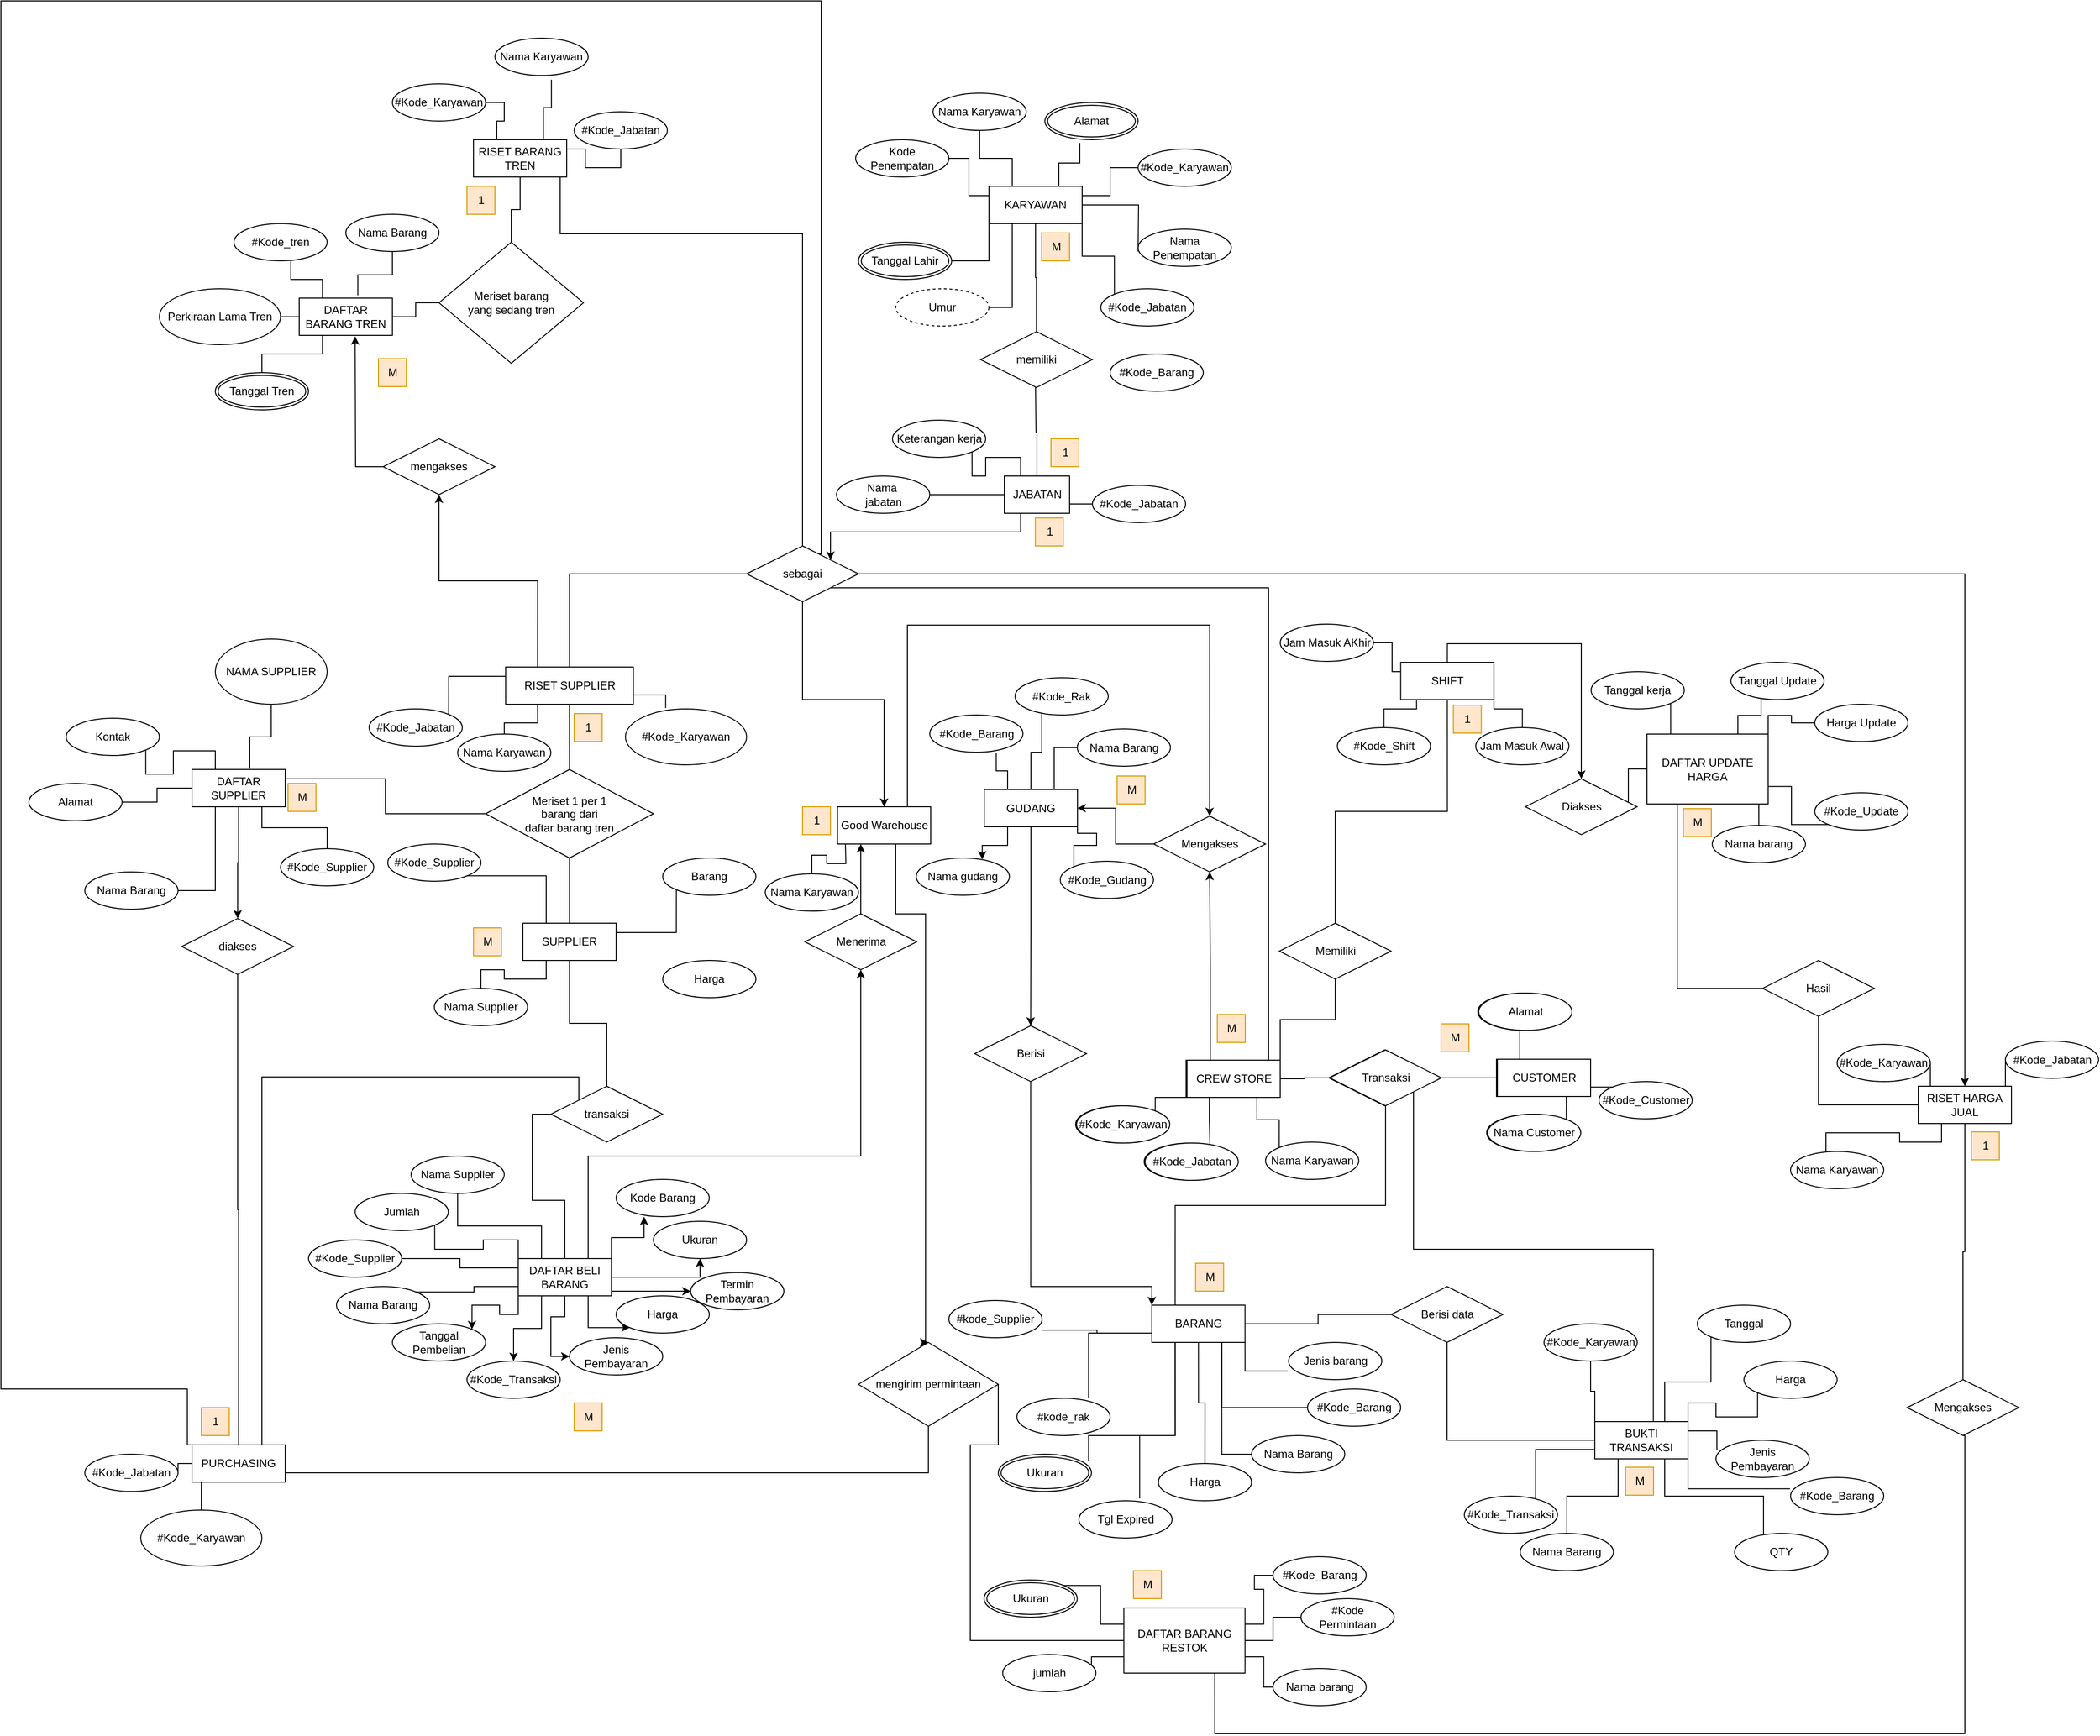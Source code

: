 <mxfile version="21.2.3" type="google">
  <diagram name="Halaman-1" id="p3BwSS4w-2dqsIWzWoCX">
    <mxGraphModel grid="1" page="1" gridSize="10" guides="1" tooltips="1" connect="1" arrows="1" fold="1" pageScale="1" pageWidth="850" pageHeight="1100" math="0" shadow="0">
      <root>
        <mxCell id="0" />
        <mxCell id="1" parent="0" />
        <mxCell id="39VwRnX8yQjaLsYdGuqC-47" style="edgeStyle=orthogonalEdgeStyle;rounded=0;orthogonalLoop=1;jettySize=auto;html=1;exitX=0;exitY=0.5;exitDx=0;exitDy=0;entryX=1;entryY=0.5;entryDx=0;entryDy=0;endArrow=none;endFill=0;" edge="1" parent="1" source="39VwRnX8yQjaLsYdGuqC-1" target="39VwRnX8yQjaLsYdGuqC-2">
          <mxGeometry relative="1" as="geometry" />
        </mxCell>
        <mxCell id="39VwRnX8yQjaLsYdGuqC-238" style="edgeStyle=orthogonalEdgeStyle;rounded=0;orthogonalLoop=1;jettySize=auto;html=1;exitX=1;exitY=0.75;exitDx=0;exitDy=0;entryX=0;entryY=0.5;entryDx=0;entryDy=0;endArrow=none;endFill=0;" edge="1" parent="1" source="39VwRnX8yQjaLsYdGuqC-1" target="39VwRnX8yQjaLsYdGuqC-5">
          <mxGeometry relative="1" as="geometry" />
        </mxCell>
        <mxCell id="G-jf58LWq5bppQnvcWUJ-150" style="edgeStyle=orthogonalEdgeStyle;rounded=0;orthogonalLoop=1;jettySize=auto;html=1;exitX=0.25;exitY=0;exitDx=0;exitDy=0;entryX=1;entryY=1;entryDx=0;entryDy=0;endArrow=none;endFill=0;" edge="1" parent="1" source="39VwRnX8yQjaLsYdGuqC-1" target="39VwRnX8yQjaLsYdGuqC-11">
          <mxGeometry relative="1" as="geometry" />
        </mxCell>
        <mxCell id="G-jf58LWq5bppQnvcWUJ-154" style="edgeStyle=orthogonalEdgeStyle;rounded=0;orthogonalLoop=1;jettySize=auto;html=1;exitX=0.25;exitY=1;exitDx=0;exitDy=0;entryX=1;entryY=0;entryDx=0;entryDy=0;" edge="1" parent="1" source="39VwRnX8yQjaLsYdGuqC-1" target="39VwRnX8yQjaLsYdGuqC-240">
          <mxGeometry relative="1" as="geometry">
            <Array as="points">
              <mxPoint x="204" y="200" />
              <mxPoint y="200" />
            </Array>
          </mxGeometry>
        </mxCell>
        <mxCell id="39VwRnX8yQjaLsYdGuqC-1" value="JABATAN" style="whiteSpace=wrap;html=1;align=center;" vertex="1" parent="1">
          <mxGeometry x="186.5" y="140" width="70" height="40" as="geometry" />
        </mxCell>
        <mxCell id="39VwRnX8yQjaLsYdGuqC-2" value="Nama&amp;nbsp;&lt;br&gt;jabatan" style="ellipse;whiteSpace=wrap;html=1;align=center;" vertex="1" parent="1">
          <mxGeometry x="6.5" y="140" width="100" height="40" as="geometry" />
        </mxCell>
        <mxCell id="39VwRnX8yQjaLsYdGuqC-5" value="#Kode_Jabatan" style="ellipse;whiteSpace=wrap;html=1;align=center;" vertex="1" parent="1">
          <mxGeometry x="281" y="150" width="100" height="40" as="geometry" />
        </mxCell>
        <mxCell id="39VwRnX8yQjaLsYdGuqC-6" value="Nama Penempatan" style="ellipse;whiteSpace=wrap;html=1;align=center;" vertex="1" parent="1">
          <mxGeometry x="330" y="-125" width="100" height="40" as="geometry" />
        </mxCell>
        <mxCell id="39VwRnX8yQjaLsYdGuqC-7" value="Nama Karyawan" style="ellipse;whiteSpace=wrap;html=1;align=center;" vertex="1" parent="1">
          <mxGeometry x="110" y="-271" width="100" height="40" as="geometry" />
        </mxCell>
        <mxCell id="39VwRnX8yQjaLsYdGuqC-10" value="#Kode_Jabatan" style="ellipse;whiteSpace=wrap;html=1;align=center;" vertex="1" parent="1">
          <mxGeometry x="290" y="-61" width="100" height="40" as="geometry" />
        </mxCell>
        <mxCell id="39VwRnX8yQjaLsYdGuqC-11" value="Keterangan kerja" style="ellipse;whiteSpace=wrap;html=1;align=center;" vertex="1" parent="1">
          <mxGeometry x="66.5" y="80" width="100" height="40" as="geometry" />
        </mxCell>
        <mxCell id="39VwRnX8yQjaLsYdGuqC-26" style="edgeStyle=orthogonalEdgeStyle;rounded=0;orthogonalLoop=1;jettySize=auto;html=1;exitX=0.25;exitY=0;exitDx=0;exitDy=0;entryX=0.5;entryY=1;entryDx=0;entryDy=0;endArrow=none;endFill=0;" edge="1" parent="1" source="39VwRnX8yQjaLsYdGuqC-16" target="39VwRnX8yQjaLsYdGuqC-7">
          <mxGeometry relative="1" as="geometry" />
        </mxCell>
        <mxCell id="39VwRnX8yQjaLsYdGuqC-28" style="edgeStyle=orthogonalEdgeStyle;rounded=0;orthogonalLoop=1;jettySize=auto;html=1;exitX=0;exitY=1;exitDx=0;exitDy=0;entryX=1;entryY=0.5;entryDx=0;entryDy=0;endArrow=none;endFill=0;" edge="1" parent="1" source="39VwRnX8yQjaLsYdGuqC-16" target="39VwRnX8yQjaLsYdGuqC-23">
          <mxGeometry relative="1" as="geometry" />
        </mxCell>
        <mxCell id="39VwRnX8yQjaLsYdGuqC-29" style="edgeStyle=orthogonalEdgeStyle;rounded=0;orthogonalLoop=1;jettySize=auto;html=1;exitX=0.25;exitY=1;exitDx=0;exitDy=0;entryX=1;entryY=0.5;entryDx=0;entryDy=0;endArrow=none;endFill=0;" edge="1" parent="1" source="39VwRnX8yQjaLsYdGuqC-16" target="39VwRnX8yQjaLsYdGuqC-24">
          <mxGeometry relative="1" as="geometry" />
        </mxCell>
        <mxCell id="39VwRnX8yQjaLsYdGuqC-30" style="edgeStyle=orthogonalEdgeStyle;rounded=0;orthogonalLoop=1;jettySize=auto;html=1;exitX=1;exitY=1;exitDx=0;exitDy=0;entryX=0;entryY=0;entryDx=0;entryDy=0;endArrow=none;endFill=0;" edge="1" parent="1" source="39VwRnX8yQjaLsYdGuqC-16" target="39VwRnX8yQjaLsYdGuqC-10">
          <mxGeometry relative="1" as="geometry" />
        </mxCell>
        <mxCell id="39VwRnX8yQjaLsYdGuqC-31" style="edgeStyle=orthogonalEdgeStyle;rounded=0;orthogonalLoop=1;jettySize=auto;html=1;exitX=1;exitY=0.5;exitDx=0;exitDy=0;entryX=0;entryY=0.5;entryDx=0;entryDy=0;endArrow=none;endFill=0;" edge="1" parent="1" source="39VwRnX8yQjaLsYdGuqC-16">
          <mxGeometry relative="1" as="geometry">
            <mxPoint x="330" y="-101" as="targetPoint" />
          </mxGeometry>
        </mxCell>
        <mxCell id="39VwRnX8yQjaLsYdGuqC-33" style="edgeStyle=orthogonalEdgeStyle;rounded=0;orthogonalLoop=1;jettySize=auto;html=1;exitX=0.75;exitY=0;exitDx=0;exitDy=0;entryX=0.375;entryY=1.088;entryDx=0;entryDy=0;entryPerimeter=0;endArrow=none;endFill=0;" edge="1" parent="1" source="39VwRnX8yQjaLsYdGuqC-16" target="39VwRnX8yQjaLsYdGuqC-22">
          <mxGeometry relative="1" as="geometry" />
        </mxCell>
        <mxCell id="G-jf58LWq5bppQnvcWUJ-147" style="edgeStyle=orthogonalEdgeStyle;rounded=0;orthogonalLoop=1;jettySize=auto;html=1;exitX=0.5;exitY=1;exitDx=0;exitDy=0;entryX=0.5;entryY=0;entryDx=0;entryDy=0;endArrow=none;endFill=0;" edge="1" parent="1" source="39VwRnX8yQjaLsYdGuqC-16" target="39VwRnX8yQjaLsYdGuqC-34">
          <mxGeometry relative="1" as="geometry" />
        </mxCell>
        <mxCell id="39VwRnX8yQjaLsYdGuqC-16" value="KARYAWAN" style="whiteSpace=wrap;html=1;align=center;" vertex="1" parent="1">
          <mxGeometry x="170" y="-171" width="100" height="40" as="geometry" />
        </mxCell>
        <mxCell id="39VwRnX8yQjaLsYdGuqC-22" value="Alamat" style="ellipse;shape=doubleEllipse;margin=3;whiteSpace=wrap;html=1;align=center;" vertex="1" parent="1">
          <mxGeometry x="230" y="-261" width="100" height="40" as="geometry" />
        </mxCell>
        <mxCell id="39VwRnX8yQjaLsYdGuqC-23" value="Tanggal Lahir" style="ellipse;shape=doubleEllipse;margin=3;whiteSpace=wrap;html=1;align=center;" vertex="1" parent="1">
          <mxGeometry x="30" y="-111" width="100" height="40" as="geometry" />
        </mxCell>
        <mxCell id="39VwRnX8yQjaLsYdGuqC-24" value="Umur" style="ellipse;whiteSpace=wrap;html=1;align=center;dashed=1;" vertex="1" parent="1">
          <mxGeometry x="70" y="-61" width="100" height="40" as="geometry" />
        </mxCell>
        <mxCell id="G-jf58LWq5bppQnvcWUJ-151" style="edgeStyle=orthogonalEdgeStyle;rounded=0;orthogonalLoop=1;jettySize=auto;html=1;exitX=0.5;exitY=1;exitDx=0;exitDy=0;entryX=0.5;entryY=0;entryDx=0;entryDy=0;endArrow=none;endFill=0;" edge="1" parent="1" target="39VwRnX8yQjaLsYdGuqC-1">
          <mxGeometry relative="1" as="geometry">
            <mxPoint x="220" y="45" as="sourcePoint" />
          </mxGeometry>
        </mxCell>
        <mxCell id="39VwRnX8yQjaLsYdGuqC-34" value="memiliki" style="shape=rhombus;perimeter=rhombusPerimeter;whiteSpace=wrap;html=1;align=center;" vertex="1" parent="1">
          <mxGeometry x="161" y="-15" width="120" height="60" as="geometry" />
        </mxCell>
        <mxCell id="39VwRnX8yQjaLsYdGuqC-39" value="1" style="text;html=1;align=center;verticalAlign=middle;resizable=0;points=[];autosize=1;strokeColor=#d79b00;fillColor=#ffe6cc;" vertex="1" parent="1">
          <mxGeometry x="236.5" y="100" width="30" height="30" as="geometry" />
        </mxCell>
        <mxCell id="39VwRnX8yQjaLsYdGuqC-40" value="M" style="text;html=1;align=center;verticalAlign=middle;resizable=0;points=[];autosize=1;strokeColor=#d79b00;fillColor=#ffe6cc;" vertex="1" parent="1">
          <mxGeometry x="226.5" y="-121" width="30" height="30" as="geometry" />
        </mxCell>
        <mxCell id="39VwRnX8yQjaLsYdGuqC-59" style="edgeStyle=orthogonalEdgeStyle;rounded=0;orthogonalLoop=1;jettySize=auto;html=1;exitX=0.25;exitY=0;exitDx=0;exitDy=0;entryX=0.61;entryY=1.009;entryDx=0;entryDy=0;entryPerimeter=0;endArrow=none;endFill=0;" edge="1" parent="1" source="39VwRnX8yQjaLsYdGuqC-48" target="39VwRnX8yQjaLsYdGuqC-57">
          <mxGeometry relative="1" as="geometry" />
        </mxCell>
        <mxCell id="39VwRnX8yQjaLsYdGuqC-60" style="edgeStyle=orthogonalEdgeStyle;rounded=0;orthogonalLoop=1;jettySize=auto;html=1;exitX=0;exitY=0.5;exitDx=0;exitDy=0;entryX=1;entryY=0.5;entryDx=0;entryDy=0;endArrow=none;endFill=0;" edge="1" parent="1" source="39VwRnX8yQjaLsYdGuqC-48" target="39VwRnX8yQjaLsYdGuqC-56">
          <mxGeometry relative="1" as="geometry" />
        </mxCell>
        <mxCell id="39VwRnX8yQjaLsYdGuqC-61" style="edgeStyle=orthogonalEdgeStyle;rounded=0;orthogonalLoop=1;jettySize=auto;html=1;exitX=0.25;exitY=1;exitDx=0;exitDy=0;entryX=0.5;entryY=0;entryDx=0;entryDy=0;endArrow=none;endFill=0;" edge="1" parent="1" source="39VwRnX8yQjaLsYdGuqC-48" target="39VwRnX8yQjaLsYdGuqC-58">
          <mxGeometry relative="1" as="geometry" />
        </mxCell>
        <mxCell id="39VwRnX8yQjaLsYdGuqC-48" value="DAFTAR BARANG TREN" style="whiteSpace=wrap;html=1;align=center;" vertex="1" parent="1">
          <mxGeometry x="-570" y="-51" width="100" height="40" as="geometry" />
        </mxCell>
        <mxCell id="39VwRnX8yQjaLsYdGuqC-62" style="edgeStyle=orthogonalEdgeStyle;rounded=0;orthogonalLoop=1;jettySize=auto;html=1;exitX=0.5;exitY=1;exitDx=0;exitDy=0;entryX=0.629;entryY=-0.076;entryDx=0;entryDy=0;entryPerimeter=0;endArrow=none;endFill=0;" edge="1" parent="1" source="39VwRnX8yQjaLsYdGuqC-55" target="39VwRnX8yQjaLsYdGuqC-48">
          <mxGeometry relative="1" as="geometry" />
        </mxCell>
        <mxCell id="39VwRnX8yQjaLsYdGuqC-55" value="Nama Barang" style="ellipse;whiteSpace=wrap;html=1;align=center;" vertex="1" parent="1">
          <mxGeometry x="-520" y="-141" width="100" height="40" as="geometry" />
        </mxCell>
        <mxCell id="39VwRnX8yQjaLsYdGuqC-56" value="Perkiraan Lama Tren" style="ellipse;whiteSpace=wrap;html=1;align=center;" vertex="1" parent="1">
          <mxGeometry x="-720" y="-61" width="130" height="60" as="geometry" />
        </mxCell>
        <mxCell id="39VwRnX8yQjaLsYdGuqC-57" value="#Kode_tren" style="ellipse;whiteSpace=wrap;html=1;align=center;" vertex="1" parent="1">
          <mxGeometry x="-640" y="-131" width="100" height="40" as="geometry" />
        </mxCell>
        <mxCell id="39VwRnX8yQjaLsYdGuqC-58" value="Tanggal Tren" style="ellipse;shape=doubleEllipse;margin=3;whiteSpace=wrap;html=1;align=center;" vertex="1" parent="1">
          <mxGeometry x="-660" y="29" width="100" height="40" as="geometry" />
        </mxCell>
        <mxCell id="G-jf58LWq5bppQnvcWUJ-208" style="edgeStyle=orthogonalEdgeStyle;rounded=0;orthogonalLoop=1;jettySize=auto;html=1;exitX=0.5;exitY=0;exitDx=0;exitDy=0;entryX=0.17;entryY=0.969;entryDx=0;entryDy=0;entryPerimeter=0;endArrow=none;endFill=0;" edge="1" parent="1" source="39VwRnX8yQjaLsYdGuqC-86" target="39VwRnX8yQjaLsYdGuqC-106">
          <mxGeometry relative="1" as="geometry" />
        </mxCell>
        <mxCell id="39VwRnX8yQjaLsYdGuqC-86" value="#Kode_Shift" style="ellipse;whiteSpace=wrap;html=1;align=center;" vertex="1" parent="1">
          <mxGeometry x="543.75" y="410" width="100" height="40" as="geometry" />
        </mxCell>
        <mxCell id="G-jf58LWq5bppQnvcWUJ-206" style="edgeStyle=orthogonalEdgeStyle;rounded=0;orthogonalLoop=1;jettySize=auto;html=1;exitX=1;exitY=0.5;exitDx=0;exitDy=0;entryX=0;entryY=0.25;entryDx=0;entryDy=0;endArrow=none;endFill=0;" edge="1" parent="1" source="39VwRnX8yQjaLsYdGuqC-87" target="39VwRnX8yQjaLsYdGuqC-106">
          <mxGeometry relative="1" as="geometry" />
        </mxCell>
        <mxCell id="39VwRnX8yQjaLsYdGuqC-87" value="Jam Masuk AKhir" style="ellipse;whiteSpace=wrap;html=1;align=center;" vertex="1" parent="1">
          <mxGeometry x="482.5" y="299" width="100" height="40" as="geometry" />
        </mxCell>
        <mxCell id="G-jf58LWq5bppQnvcWUJ-207" style="edgeStyle=orthogonalEdgeStyle;rounded=0;orthogonalLoop=1;jettySize=auto;html=1;exitX=0.5;exitY=0;exitDx=0;exitDy=0;entryX=1;entryY=1;entryDx=0;entryDy=0;endArrow=none;endFill=0;" edge="1" parent="1" source="39VwRnX8yQjaLsYdGuqC-88" target="39VwRnX8yQjaLsYdGuqC-106">
          <mxGeometry relative="1" as="geometry" />
        </mxCell>
        <mxCell id="39VwRnX8yQjaLsYdGuqC-88" value="Jam Masuk Awal" style="ellipse;whiteSpace=wrap;html=1;align=center;" vertex="1" parent="1">
          <mxGeometry x="692.25" y="410" width="100" height="40" as="geometry" />
        </mxCell>
        <mxCell id="G-jf58LWq5bppQnvcWUJ-209" style="edgeStyle=orthogonalEdgeStyle;rounded=0;orthogonalLoop=1;jettySize=auto;html=1;exitX=0.5;exitY=1;exitDx=0;exitDy=0;entryX=0.5;entryY=0;entryDx=0;entryDy=0;endArrow=none;endFill=0;" edge="1" parent="1" source="39VwRnX8yQjaLsYdGuqC-106" target="39VwRnX8yQjaLsYdGuqC-111">
          <mxGeometry relative="1" as="geometry">
            <mxPoint x="490.75" y="585" as="targetPoint" />
          </mxGeometry>
        </mxCell>
        <mxCell id="G-jf58LWq5bppQnvcWUJ-335" style="edgeStyle=orthogonalEdgeStyle;rounded=0;orthogonalLoop=1;jettySize=auto;html=1;exitX=0.5;exitY=0;exitDx=0;exitDy=0;" edge="1" parent="1" source="39VwRnX8yQjaLsYdGuqC-106" target="G-jf58LWq5bppQnvcWUJ-329">
          <mxGeometry relative="1" as="geometry" />
        </mxCell>
        <mxCell id="39VwRnX8yQjaLsYdGuqC-106" value="SHIFT" style="whiteSpace=wrap;html=1;align=center;" vertex="1" parent="1">
          <mxGeometry x="611.75" y="340" width="100" height="40" as="geometry" />
        </mxCell>
        <mxCell id="G-jf58LWq5bppQnvcWUJ-306" style="edgeStyle=orthogonalEdgeStyle;rounded=0;orthogonalLoop=1;jettySize=auto;html=1;exitX=0.5;exitY=1;exitDx=0;exitDy=0;entryX=1;entryY=0;entryDx=0;entryDy=0;endArrow=none;endFill=0;" edge="1" parent="1" source="39VwRnX8yQjaLsYdGuqC-111" target="G-jf58LWq5bppQnvcWUJ-199">
          <mxGeometry relative="1" as="geometry" />
        </mxCell>
        <mxCell id="39VwRnX8yQjaLsYdGuqC-111" value="Memiliki" style="shape=rhombus;perimeter=rhombusPerimeter;whiteSpace=wrap;html=1;align=center;" vertex="1" parent="1">
          <mxGeometry x="481.5" y="620" width="120" height="60" as="geometry" />
        </mxCell>
        <mxCell id="39VwRnX8yQjaLsYdGuqC-117" style="edgeStyle=orthogonalEdgeStyle;rounded=0;orthogonalLoop=1;jettySize=auto;html=1;exitX=1;exitY=0.5;exitDx=0;exitDy=0;entryX=0;entryY=0.25;entryDx=0;entryDy=0;endArrow=none;endFill=0;" edge="1" parent="1" source="39VwRnX8yQjaLsYdGuqC-115" target="39VwRnX8yQjaLsYdGuqC-16">
          <mxGeometry relative="1" as="geometry" />
        </mxCell>
        <mxCell id="39VwRnX8yQjaLsYdGuqC-115" value="Kode Penempatan" style="ellipse;whiteSpace=wrap;html=1;align=center;" vertex="1" parent="1">
          <mxGeometry x="27" y="-221" width="100" height="40" as="geometry" />
        </mxCell>
        <mxCell id="39VwRnX8yQjaLsYdGuqC-118" style="edgeStyle=orthogonalEdgeStyle;rounded=0;orthogonalLoop=1;jettySize=auto;html=1;exitX=0;exitY=0.5;exitDx=0;exitDy=0;entryX=1;entryY=0.25;entryDx=0;entryDy=0;endArrow=none;endFill=0;" edge="1" parent="1" source="39VwRnX8yQjaLsYdGuqC-116" target="39VwRnX8yQjaLsYdGuqC-16">
          <mxGeometry relative="1" as="geometry" />
        </mxCell>
        <mxCell id="39VwRnX8yQjaLsYdGuqC-116" value="#Kode_Karyawan" style="ellipse;whiteSpace=wrap;html=1;align=center;" vertex="1" parent="1">
          <mxGeometry x="330" y="-211" width="100" height="40" as="geometry" />
        </mxCell>
        <mxCell id="39VwRnX8yQjaLsYdGuqC-221" style="edgeStyle=orthogonalEdgeStyle;rounded=0;orthogonalLoop=1;jettySize=auto;html=1;exitX=1;exitY=0.75;exitDx=0;exitDy=0;entryX=0.332;entryY=-0.016;entryDx=0;entryDy=0;entryPerimeter=0;endArrow=none;endFill=0;" edge="1" parent="1" source="39VwRnX8yQjaLsYdGuqC-119" target="39VwRnX8yQjaLsYdGuqC-124">
          <mxGeometry relative="1" as="geometry" />
        </mxCell>
        <mxCell id="39VwRnX8yQjaLsYdGuqC-264" style="edgeStyle=orthogonalEdgeStyle;rounded=0;orthogonalLoop=1;jettySize=auto;html=1;exitX=0;exitY=0.25;exitDx=0;exitDy=0;entryX=1;entryY=0;entryDx=0;entryDy=0;endArrow=none;endFill=0;" edge="1" parent="1" source="39VwRnX8yQjaLsYdGuqC-119" target="39VwRnX8yQjaLsYdGuqC-123">
          <mxGeometry relative="1" as="geometry" />
        </mxCell>
        <mxCell id="G-jf58LWq5bppQnvcWUJ-15" style="edgeStyle=orthogonalEdgeStyle;rounded=0;orthogonalLoop=1;jettySize=auto;html=1;exitX=0.25;exitY=0;exitDx=0;exitDy=0;entryX=0.5;entryY=1;entryDx=0;entryDy=0;" edge="1" parent="1" source="39VwRnX8yQjaLsYdGuqC-119" target="39VwRnX8yQjaLsYdGuqC-258">
          <mxGeometry relative="1" as="geometry" />
        </mxCell>
        <mxCell id="G-jf58LWq5bppQnvcWUJ-17" style="edgeStyle=orthogonalEdgeStyle;rounded=0;orthogonalLoop=1;jettySize=auto;html=1;exitX=0.5;exitY=1;exitDx=0;exitDy=0;entryX=0.5;entryY=0;entryDx=0;entryDy=0;endArrow=none;endFill=0;" edge="1" parent="1" source="39VwRnX8yQjaLsYdGuqC-119" target="39VwRnX8yQjaLsYdGuqC-197">
          <mxGeometry relative="1" as="geometry" />
        </mxCell>
        <mxCell id="G-jf58LWq5bppQnvcWUJ-299" style="edgeStyle=orthogonalEdgeStyle;rounded=0;orthogonalLoop=1;jettySize=auto;html=1;exitX=0.25;exitY=1;exitDx=0;exitDy=0;endArrow=none;endFill=0;" edge="1" parent="1" source="39VwRnX8yQjaLsYdGuqC-119" target="G-jf58LWq5bppQnvcWUJ-298">
          <mxGeometry relative="1" as="geometry" />
        </mxCell>
        <mxCell id="39VwRnX8yQjaLsYdGuqC-119" value="RISET SUPPLIER" style="whiteSpace=wrap;html=1;align=center;" vertex="1" parent="1">
          <mxGeometry x="-348.5" y="345" width="137" height="40" as="geometry" />
        </mxCell>
        <mxCell id="39VwRnX8yQjaLsYdGuqC-123" value="#Kode_Jabatan" style="ellipse;whiteSpace=wrap;html=1;align=center;" vertex="1" parent="1">
          <mxGeometry x="-495" y="390" width="100" height="40" as="geometry" />
        </mxCell>
        <mxCell id="39VwRnX8yQjaLsYdGuqC-124" value="#Kode_Karyawan" style="ellipse;whiteSpace=wrap;html=1;align=center;" vertex="1" parent="1">
          <mxGeometry x="-220" y="390" width="130" height="60" as="geometry" />
        </mxCell>
        <mxCell id="39VwRnX8yQjaLsYdGuqC-148" style="edgeStyle=orthogonalEdgeStyle;rounded=0;orthogonalLoop=1;jettySize=auto;html=1;exitX=0.62;exitY=-0.023;exitDx=0;exitDy=0;endArrow=none;endFill=0;exitPerimeter=0;" edge="1" parent="1" source="39VwRnX8yQjaLsYdGuqC-128" target="39VwRnX8yQjaLsYdGuqC-142">
          <mxGeometry relative="1" as="geometry" />
        </mxCell>
        <mxCell id="39VwRnX8yQjaLsYdGuqC-149" style="edgeStyle=orthogonalEdgeStyle;rounded=0;orthogonalLoop=1;jettySize=auto;html=1;exitX=0.75;exitY=1;exitDx=0;exitDy=0;entryX=0.5;entryY=0;entryDx=0;entryDy=0;endArrow=none;endFill=0;" edge="1" parent="1" source="39VwRnX8yQjaLsYdGuqC-128" target="39VwRnX8yQjaLsYdGuqC-141">
          <mxGeometry relative="1" as="geometry" />
        </mxCell>
        <mxCell id="39VwRnX8yQjaLsYdGuqC-150" style="edgeStyle=orthogonalEdgeStyle;rounded=0;orthogonalLoop=1;jettySize=auto;html=1;exitX=0.25;exitY=1;exitDx=0;exitDy=0;entryX=1;entryY=0.5;entryDx=0;entryDy=0;endArrow=none;endFill=0;" edge="1" parent="1" source="39VwRnX8yQjaLsYdGuqC-128" target="39VwRnX8yQjaLsYdGuqC-138">
          <mxGeometry relative="1" as="geometry" />
        </mxCell>
        <mxCell id="39VwRnX8yQjaLsYdGuqC-151" style="edgeStyle=orthogonalEdgeStyle;rounded=0;orthogonalLoop=1;jettySize=auto;html=1;exitX=0;exitY=0.5;exitDx=0;exitDy=0;entryX=1;entryY=0.5;entryDx=0;entryDy=0;endArrow=none;endFill=0;" edge="1" parent="1" source="39VwRnX8yQjaLsYdGuqC-128" target="39VwRnX8yQjaLsYdGuqC-146">
          <mxGeometry relative="1" as="geometry" />
        </mxCell>
        <mxCell id="39VwRnX8yQjaLsYdGuqC-152" style="edgeStyle=orthogonalEdgeStyle;rounded=0;orthogonalLoop=1;jettySize=auto;html=1;exitX=0.25;exitY=0;exitDx=0;exitDy=0;entryX=1;entryY=1;entryDx=0;entryDy=0;endArrow=none;endFill=0;" edge="1" parent="1" source="39VwRnX8yQjaLsYdGuqC-128" target="39VwRnX8yQjaLsYdGuqC-139">
          <mxGeometry relative="1" as="geometry" />
        </mxCell>
        <mxCell id="39VwRnX8yQjaLsYdGuqC-218" style="edgeStyle=orthogonalEdgeStyle;rounded=0;orthogonalLoop=1;jettySize=auto;html=1;exitX=1;exitY=0.25;exitDx=0;exitDy=0;entryX=0;entryY=0.5;entryDx=0;entryDy=0;endArrow=none;endFill=0;" edge="1" parent="1" source="39VwRnX8yQjaLsYdGuqC-128" target="39VwRnX8yQjaLsYdGuqC-197">
          <mxGeometry relative="1" as="geometry" />
        </mxCell>
        <mxCell id="G-jf58LWq5bppQnvcWUJ-5" style="edgeStyle=orthogonalEdgeStyle;rounded=0;orthogonalLoop=1;jettySize=auto;html=1;exitX=0.5;exitY=1;exitDx=0;exitDy=0;entryX=0.5;entryY=0;entryDx=0;entryDy=0;" edge="1" parent="1" source="39VwRnX8yQjaLsYdGuqC-128" target="G-jf58LWq5bppQnvcWUJ-4">
          <mxGeometry relative="1" as="geometry" />
        </mxCell>
        <mxCell id="39VwRnX8yQjaLsYdGuqC-128" value="DAFTAR SUPPLIER" style="whiteSpace=wrap;html=1;align=center;" vertex="1" parent="1">
          <mxGeometry x="-685" y="455" width="100" height="40" as="geometry" />
        </mxCell>
        <mxCell id="39VwRnX8yQjaLsYdGuqC-137" value="#Kode_Supplier" style="ellipse;whiteSpace=wrap;html=1;align=center;" vertex="1" parent="1">
          <mxGeometry x="-560" y="960" width="100" height="40" as="geometry" />
        </mxCell>
        <mxCell id="39VwRnX8yQjaLsYdGuqC-138" value="Nama Barang" style="ellipse;whiteSpace=wrap;html=1;align=center;" vertex="1" parent="1">
          <mxGeometry x="-800" y="565" width="100" height="40" as="geometry" />
        </mxCell>
        <mxCell id="39VwRnX8yQjaLsYdGuqC-139" value="Kontak" style="ellipse;whiteSpace=wrap;html=1;align=center;" vertex="1" parent="1">
          <mxGeometry x="-820" y="400" width="100" height="40" as="geometry" />
        </mxCell>
        <mxCell id="39VwRnX8yQjaLsYdGuqC-141" value="#Kode_Supplier" style="ellipse;whiteSpace=wrap;html=1;align=center;" vertex="1" parent="1">
          <mxGeometry x="-590" y="540" width="100" height="40" as="geometry" />
        </mxCell>
        <mxCell id="39VwRnX8yQjaLsYdGuqC-142" value="NAMA SUPPLIER" style="ellipse;whiteSpace=wrap;html=1;align=center;" vertex="1" parent="1">
          <mxGeometry x="-660" y="315" width="120" height="70" as="geometry" />
        </mxCell>
        <mxCell id="39VwRnX8yQjaLsYdGuqC-146" value="Alamat" style="ellipse;whiteSpace=wrap;html=1;align=center;" vertex="1" parent="1">
          <mxGeometry x="-860" y="470" width="100" height="40" as="geometry" />
        </mxCell>
        <mxCell id="39VwRnX8yQjaLsYdGuqC-179" style="edgeStyle=orthogonalEdgeStyle;rounded=0;orthogonalLoop=1;jettySize=auto;html=1;exitX=0.25;exitY=0;exitDx=0;exitDy=0;entryX=0.5;entryY=1;entryDx=0;entryDy=0;endArrow=none;endFill=0;" edge="1" parent="1" source="39VwRnX8yQjaLsYdGuqC-153" target="39VwRnX8yQjaLsYdGuqC-168">
          <mxGeometry relative="1" as="geometry" />
        </mxCell>
        <mxCell id="39VwRnX8yQjaLsYdGuqC-180" style="edgeStyle=orthogonalEdgeStyle;rounded=0;orthogonalLoop=1;jettySize=auto;html=1;exitX=0;exitY=0;exitDx=0;exitDy=0;entryX=1;entryY=1;entryDx=0;entryDy=0;endArrow=none;endFill=0;" edge="1" parent="1" source="39VwRnX8yQjaLsYdGuqC-153" target="39VwRnX8yQjaLsYdGuqC-163">
          <mxGeometry relative="1" as="geometry" />
        </mxCell>
        <mxCell id="39VwRnX8yQjaLsYdGuqC-181" style="edgeStyle=orthogonalEdgeStyle;rounded=0;orthogonalLoop=1;jettySize=auto;html=1;exitX=0;exitY=0.25;exitDx=0;exitDy=0;entryX=1;entryY=0.5;entryDx=0;entryDy=0;endArrow=none;endFill=0;" edge="1" parent="1" source="39VwRnX8yQjaLsYdGuqC-153" target="39VwRnX8yQjaLsYdGuqC-137">
          <mxGeometry relative="1" as="geometry" />
        </mxCell>
        <mxCell id="39VwRnX8yQjaLsYdGuqC-182" style="edgeStyle=orthogonalEdgeStyle;rounded=0;orthogonalLoop=1;jettySize=auto;html=1;exitX=0;exitY=0.75;exitDx=0;exitDy=0;entryX=1;entryY=0;entryDx=0;entryDy=0;endArrow=none;endFill=0;" edge="1" parent="1" source="39VwRnX8yQjaLsYdGuqC-153" target="39VwRnX8yQjaLsYdGuqC-167">
          <mxGeometry relative="1" as="geometry" />
        </mxCell>
        <mxCell id="G-jf58LWq5bppQnvcWUJ-55" style="edgeStyle=orthogonalEdgeStyle;rounded=0;orthogonalLoop=1;jettySize=auto;html=1;exitX=0;exitY=1;exitDx=0;exitDy=0;entryX=1;entryY=0;entryDx=0;entryDy=0;" edge="1" parent="1" source="39VwRnX8yQjaLsYdGuqC-153" target="39VwRnX8yQjaLsYdGuqC-169">
          <mxGeometry relative="1" as="geometry" />
        </mxCell>
        <mxCell id="G-jf58LWq5bppQnvcWUJ-56" style="edgeStyle=orthogonalEdgeStyle;rounded=0;orthogonalLoop=1;jettySize=auto;html=1;exitX=0.25;exitY=1;exitDx=0;exitDy=0;entryX=0.5;entryY=0;entryDx=0;entryDy=0;" edge="1" parent="1" source="39VwRnX8yQjaLsYdGuqC-153" target="39VwRnX8yQjaLsYdGuqC-170">
          <mxGeometry relative="1" as="geometry" />
        </mxCell>
        <mxCell id="G-jf58LWq5bppQnvcWUJ-57" style="edgeStyle=orthogonalEdgeStyle;rounded=0;orthogonalLoop=1;jettySize=auto;html=1;exitX=0.5;exitY=1;exitDx=0;exitDy=0;entryX=0;entryY=0.5;entryDx=0;entryDy=0;" edge="1" parent="1" source="39VwRnX8yQjaLsYdGuqC-153" target="39VwRnX8yQjaLsYdGuqC-160">
          <mxGeometry relative="1" as="geometry" />
        </mxCell>
        <mxCell id="G-jf58LWq5bppQnvcWUJ-58" style="edgeStyle=orthogonalEdgeStyle;rounded=0;orthogonalLoop=1;jettySize=auto;html=1;exitX=0.75;exitY=1;exitDx=0;exitDy=0;entryX=0;entryY=1;entryDx=0;entryDy=0;" edge="1" parent="1" source="39VwRnX8yQjaLsYdGuqC-153" target="39VwRnX8yQjaLsYdGuqC-162">
          <mxGeometry relative="1" as="geometry" />
        </mxCell>
        <mxCell id="G-jf58LWq5bppQnvcWUJ-59" style="edgeStyle=orthogonalEdgeStyle;rounded=0;orthogonalLoop=1;jettySize=auto;html=1;exitX=1;exitY=1;exitDx=0;exitDy=0;entryX=0;entryY=0.5;entryDx=0;entryDy=0;" edge="1" parent="1" source="39VwRnX8yQjaLsYdGuqC-153" target="39VwRnX8yQjaLsYdGuqC-161">
          <mxGeometry relative="1" as="geometry">
            <Array as="points">
              <mxPoint x="-235" y="1015" />
            </Array>
          </mxGeometry>
        </mxCell>
        <mxCell id="G-jf58LWq5bppQnvcWUJ-60" style="edgeStyle=orthogonalEdgeStyle;rounded=0;orthogonalLoop=1;jettySize=auto;html=1;exitX=1;exitY=0.5;exitDx=0;exitDy=0;entryX=0.5;entryY=1;entryDx=0;entryDy=0;" edge="1" parent="1" source="39VwRnX8yQjaLsYdGuqC-153" target="39VwRnX8yQjaLsYdGuqC-164">
          <mxGeometry relative="1" as="geometry" />
        </mxCell>
        <mxCell id="G-jf58LWq5bppQnvcWUJ-61" style="edgeStyle=orthogonalEdgeStyle;rounded=0;orthogonalLoop=1;jettySize=auto;html=1;exitX=1;exitY=0;exitDx=0;exitDy=0;entryX=0.3;entryY=1;entryDx=0;entryDy=0;entryPerimeter=0;" edge="1" parent="1" source="39VwRnX8yQjaLsYdGuqC-153" target="39VwRnX8yQjaLsYdGuqC-166">
          <mxGeometry relative="1" as="geometry" />
        </mxCell>
        <mxCell id="G-jf58LWq5bppQnvcWUJ-69" style="edgeStyle=orthogonalEdgeStyle;rounded=0;orthogonalLoop=1;jettySize=auto;html=1;exitX=0.75;exitY=0;exitDx=0;exitDy=0;entryX=0.5;entryY=1;entryDx=0;entryDy=0;" edge="1" parent="1" source="39VwRnX8yQjaLsYdGuqC-153" target="G-jf58LWq5bppQnvcWUJ-64">
          <mxGeometry relative="1" as="geometry">
            <Array as="points">
              <mxPoint x="-260" y="870" />
              <mxPoint x="33" y="870" />
            </Array>
          </mxGeometry>
        </mxCell>
        <mxCell id="39VwRnX8yQjaLsYdGuqC-153" value="DAFTAR BELI BARANG" style="whiteSpace=wrap;html=1;align=center;" vertex="1" parent="1">
          <mxGeometry x="-335" y="980" width="100" height="40" as="geometry" />
        </mxCell>
        <mxCell id="39VwRnX8yQjaLsYdGuqC-160" value="Jenis Pembayaran" style="ellipse;whiteSpace=wrap;html=1;align=center;" vertex="1" parent="1">
          <mxGeometry x="-280" y="1065" width="100" height="40" as="geometry" />
        </mxCell>
        <mxCell id="39VwRnX8yQjaLsYdGuqC-161" value="Termin Pembayaran" style="ellipse;whiteSpace=wrap;html=1;align=center;" vertex="1" parent="1">
          <mxGeometry x="-150" y="995" width="100" height="40" as="geometry" />
        </mxCell>
        <mxCell id="39VwRnX8yQjaLsYdGuqC-162" value="Harga" style="ellipse;whiteSpace=wrap;html=1;align=center;" vertex="1" parent="1">
          <mxGeometry x="-230" y="1020" width="100" height="40" as="geometry" />
        </mxCell>
        <mxCell id="39VwRnX8yQjaLsYdGuqC-163" value="Jumlah" style="ellipse;whiteSpace=wrap;html=1;align=center;" vertex="1" parent="1">
          <mxGeometry x="-510" y="910" width="100" height="40" as="geometry" />
        </mxCell>
        <mxCell id="39VwRnX8yQjaLsYdGuqC-164" value="Ukuran" style="ellipse;whiteSpace=wrap;html=1;align=center;" vertex="1" parent="1">
          <mxGeometry x="-190" y="940" width="100" height="40" as="geometry" />
        </mxCell>
        <mxCell id="39VwRnX8yQjaLsYdGuqC-166" value="Kode Barang" style="ellipse;whiteSpace=wrap;html=1;align=center;" vertex="1" parent="1">
          <mxGeometry x="-230" y="895" width="100" height="40" as="geometry" />
        </mxCell>
        <mxCell id="39VwRnX8yQjaLsYdGuqC-167" value="Nama Barang" style="ellipse;whiteSpace=wrap;html=1;align=center;" vertex="1" parent="1">
          <mxGeometry x="-530" y="1010" width="100" height="40" as="geometry" />
        </mxCell>
        <mxCell id="39VwRnX8yQjaLsYdGuqC-168" value="Nama Supplier" style="ellipse;whiteSpace=wrap;html=1;align=center;" vertex="1" parent="1">
          <mxGeometry x="-450" y="870" width="100" height="40" as="geometry" />
        </mxCell>
        <mxCell id="39VwRnX8yQjaLsYdGuqC-169" value="Tanggal Pembelian" style="ellipse;whiteSpace=wrap;html=1;align=center;" vertex="1" parent="1">
          <mxGeometry x="-470" y="1050" width="100" height="40" as="geometry" />
        </mxCell>
        <mxCell id="39VwRnX8yQjaLsYdGuqC-170" value="#Kode_Transaksi" style="ellipse;whiteSpace=wrap;html=1;align=center;" vertex="1" parent="1">
          <mxGeometry x="-390" y="1090" width="100" height="40" as="geometry" />
        </mxCell>
        <mxCell id="39VwRnX8yQjaLsYdGuqC-196" value="1" style="text;html=1;align=center;verticalAlign=middle;resizable=0;points=[];autosize=1;strokeColor=#d79b00;fillColor=#ffe6cc;" vertex="1" parent="1">
          <mxGeometry x="-275" y="395" width="30" height="30" as="geometry" />
        </mxCell>
        <mxCell id="39VwRnX8yQjaLsYdGuqC-217" style="edgeStyle=orthogonalEdgeStyle;rounded=0;orthogonalLoop=1;jettySize=auto;html=1;exitX=0.5;exitY=1;exitDx=0;exitDy=0;entryX=0.5;entryY=0;entryDx=0;entryDy=0;endArrow=none;endFill=0;" edge="1" parent="1" source="39VwRnX8yQjaLsYdGuqC-197" target="39VwRnX8yQjaLsYdGuqC-198">
          <mxGeometry relative="1" as="geometry" />
        </mxCell>
        <mxCell id="39VwRnX8yQjaLsYdGuqC-197" value="Meriset 1 per 1 &lt;br&gt;barang dari &lt;br&gt;daftar barang tren" style="shape=rhombus;perimeter=rhombusPerimeter;whiteSpace=wrap;html=1;align=center;" vertex="1" parent="1">
          <mxGeometry x="-370" y="455" width="180" height="95" as="geometry" />
        </mxCell>
        <mxCell id="39VwRnX8yQjaLsYdGuqC-215" style="edgeStyle=orthogonalEdgeStyle;rounded=0;orthogonalLoop=1;jettySize=auto;html=1;exitX=1;exitY=0.25;exitDx=0;exitDy=0;entryX=0;entryY=1;entryDx=0;entryDy=0;endArrow=none;endFill=0;" edge="1" parent="1" source="39VwRnX8yQjaLsYdGuqC-198" target="39VwRnX8yQjaLsYdGuqC-210">
          <mxGeometry relative="1" as="geometry" />
        </mxCell>
        <mxCell id="39VwRnX8yQjaLsYdGuqC-271" style="edgeStyle=orthogonalEdgeStyle;rounded=0;orthogonalLoop=1;jettySize=auto;html=1;exitX=0.25;exitY=1;exitDx=0;exitDy=0;entryX=0.5;entryY=0;entryDx=0;entryDy=0;endArrow=none;endFill=0;" edge="1" parent="1" source="39VwRnX8yQjaLsYdGuqC-198" target="39VwRnX8yQjaLsYdGuqC-208">
          <mxGeometry relative="1" as="geometry" />
        </mxCell>
        <mxCell id="G-jf58LWq5bppQnvcWUJ-19" style="edgeStyle=orthogonalEdgeStyle;rounded=0;orthogonalLoop=1;jettySize=auto;html=1;exitX=0.5;exitY=1;exitDx=0;exitDy=0;entryX=0.5;entryY=0;entryDx=0;entryDy=0;endArrow=none;endFill=0;" edge="1" parent="1" source="39VwRnX8yQjaLsYdGuqC-198" target="39VwRnX8yQjaLsYdGuqC-267">
          <mxGeometry relative="1" as="geometry" />
        </mxCell>
        <mxCell id="39VwRnX8yQjaLsYdGuqC-198" value="SUPPLIER" style="whiteSpace=wrap;html=1;align=center;" vertex="1" parent="1">
          <mxGeometry x="-330" y="620" width="100" height="40" as="geometry" />
        </mxCell>
        <mxCell id="39VwRnX8yQjaLsYdGuqC-270" style="edgeStyle=orthogonalEdgeStyle;rounded=0;orthogonalLoop=1;jettySize=auto;html=1;exitX=1;exitY=1;exitDx=0;exitDy=0;entryX=0.25;entryY=0;entryDx=0;entryDy=0;endArrow=none;endFill=0;" edge="1" parent="1" source="39VwRnX8yQjaLsYdGuqC-207" target="39VwRnX8yQjaLsYdGuqC-198">
          <mxGeometry relative="1" as="geometry" />
        </mxCell>
        <mxCell id="39VwRnX8yQjaLsYdGuqC-207" value="#Kode_Supplier" style="ellipse;whiteSpace=wrap;html=1;align=center;" vertex="1" parent="1">
          <mxGeometry x="-475" y="535" width="100" height="40" as="geometry" />
        </mxCell>
        <mxCell id="39VwRnX8yQjaLsYdGuqC-208" value="Nama Supplier" style="ellipse;whiteSpace=wrap;html=1;align=center;" vertex="1" parent="1">
          <mxGeometry x="-425" y="690" width="100" height="40" as="geometry" />
        </mxCell>
        <mxCell id="39VwRnX8yQjaLsYdGuqC-209" value="Harga" style="ellipse;whiteSpace=wrap;html=1;align=center;" vertex="1" parent="1">
          <mxGeometry x="-180" y="660" width="100" height="40" as="geometry" />
        </mxCell>
        <mxCell id="39VwRnX8yQjaLsYdGuqC-210" value="Barang" style="ellipse;whiteSpace=wrap;html=1;align=center;" vertex="1" parent="1">
          <mxGeometry x="-180" y="550" width="100" height="40" as="geometry" />
        </mxCell>
        <mxCell id="39VwRnX8yQjaLsYdGuqC-223" value="M" style="text;html=1;align=center;verticalAlign=middle;resizable=0;points=[];autosize=1;strokeColor=#d79b00;fillColor=#ffe6cc;" vertex="1" parent="1">
          <mxGeometry x="-383" y="625" width="30" height="30" as="geometry" />
        </mxCell>
        <mxCell id="39VwRnX8yQjaLsYdGuqC-224" value="M" style="text;html=1;align=center;verticalAlign=middle;resizable=0;points=[];autosize=1;strokeColor=#d79b00;fillColor=#ffe6cc;" vertex="1" parent="1">
          <mxGeometry x="-582" y="470" width="30" height="30" as="geometry" />
        </mxCell>
        <mxCell id="39VwRnX8yQjaLsYdGuqC-232" style="edgeStyle=orthogonalEdgeStyle;rounded=0;orthogonalLoop=1;jettySize=auto;html=1;exitX=0.25;exitY=0;exitDx=0;exitDy=0;entryX=1;entryY=0.5;entryDx=0;entryDy=0;endArrow=none;endFill=0;" edge="1" parent="1" source="39VwRnX8yQjaLsYdGuqC-226" target="39VwRnX8yQjaLsYdGuqC-228">
          <mxGeometry relative="1" as="geometry" />
        </mxCell>
        <mxCell id="39VwRnX8yQjaLsYdGuqC-233" style="edgeStyle=orthogonalEdgeStyle;rounded=0;orthogonalLoop=1;jettySize=auto;html=1;exitX=1;exitY=0.25;exitDx=0;exitDy=0;entryX=0.5;entryY=1;entryDx=0;entryDy=0;endArrow=none;endFill=0;" edge="1" parent="1" source="39VwRnX8yQjaLsYdGuqC-226" target="39VwRnX8yQjaLsYdGuqC-227">
          <mxGeometry relative="1" as="geometry" />
        </mxCell>
        <mxCell id="39VwRnX8yQjaLsYdGuqC-246" style="edgeStyle=orthogonalEdgeStyle;rounded=0;orthogonalLoop=1;jettySize=auto;html=1;exitX=0.5;exitY=1;exitDx=0;exitDy=0;entryX=0.5;entryY=0;entryDx=0;entryDy=0;endArrow=none;endFill=0;" edge="1" parent="1" source="39VwRnX8yQjaLsYdGuqC-226" target="39VwRnX8yQjaLsYdGuqC-245">
          <mxGeometry relative="1" as="geometry" />
        </mxCell>
        <mxCell id="39VwRnX8yQjaLsYdGuqC-249" style="edgeStyle=orthogonalEdgeStyle;rounded=0;orthogonalLoop=1;jettySize=auto;html=1;exitX=0.75;exitY=1;exitDx=0;exitDy=0;entryX=0.5;entryY=0;entryDx=0;entryDy=0;endArrow=none;endFill=0;" edge="1" parent="1" source="39VwRnX8yQjaLsYdGuqC-226" target="39VwRnX8yQjaLsYdGuqC-240">
          <mxGeometry relative="1" as="geometry">
            <Array as="points">
              <mxPoint x="-290" y="-181" />
              <mxPoint x="-290" y="-120" />
              <mxPoint x="-30" y="-120" />
            </Array>
          </mxGeometry>
        </mxCell>
        <mxCell id="G-jf58LWq5bppQnvcWUJ-304" style="edgeStyle=orthogonalEdgeStyle;rounded=0;orthogonalLoop=1;jettySize=auto;html=1;exitX=0.75;exitY=0;exitDx=0;exitDy=0;entryX=0.606;entryY=1.113;entryDx=0;entryDy=0;entryPerimeter=0;endArrow=none;endFill=0;" edge="1" parent="1" source="39VwRnX8yQjaLsYdGuqC-226" target="G-jf58LWq5bppQnvcWUJ-303">
          <mxGeometry relative="1" as="geometry" />
        </mxCell>
        <mxCell id="39VwRnX8yQjaLsYdGuqC-226" value="RISET BARANG TREN" style="whiteSpace=wrap;html=1;align=center;" vertex="1" parent="1">
          <mxGeometry x="-383" y="-221" width="100" height="40" as="geometry" />
        </mxCell>
        <mxCell id="39VwRnX8yQjaLsYdGuqC-227" value="#Kode_Jabatan" style="ellipse;whiteSpace=wrap;html=1;align=center;" vertex="1" parent="1">
          <mxGeometry x="-275" y="-251" width="100" height="40" as="geometry" />
        </mxCell>
        <mxCell id="39VwRnX8yQjaLsYdGuqC-228" value="#Kode_Karyawan" style="ellipse;whiteSpace=wrap;html=1;align=center;" vertex="1" parent="1">
          <mxGeometry x="-470" y="-281" width="100" height="40" as="geometry" />
        </mxCell>
        <mxCell id="39VwRnX8yQjaLsYdGuqC-242" style="edgeStyle=orthogonalEdgeStyle;rounded=0;orthogonalLoop=1;jettySize=auto;html=1;exitX=0;exitY=0.5;exitDx=0;exitDy=0;entryX=0.5;entryY=0;entryDx=0;entryDy=0;endArrow=none;endFill=0;" edge="1" parent="1" source="39VwRnX8yQjaLsYdGuqC-240" target="39VwRnX8yQjaLsYdGuqC-119">
          <mxGeometry relative="1" as="geometry" />
        </mxCell>
        <mxCell id="G-jf58LWq5bppQnvcWUJ-45" style="edgeStyle=orthogonalEdgeStyle;rounded=0;orthogonalLoop=1;jettySize=auto;html=1;exitX=0.5;exitY=1;exitDx=0;exitDy=0;entryX=0.5;entryY=0;entryDx=0;entryDy=0;" edge="1" parent="1" source="39VwRnX8yQjaLsYdGuqC-240" target="G-jf58LWq5bppQnvcWUJ-22">
          <mxGeometry relative="1" as="geometry">
            <Array as="points">
              <mxPoint x="-30" y="380" />
              <mxPoint x="58" y="380" />
            </Array>
          </mxGeometry>
        </mxCell>
        <mxCell id="G-jf58LWq5bppQnvcWUJ-72" style="edgeStyle=orthogonalEdgeStyle;rounded=0;orthogonalLoop=1;jettySize=auto;html=1;exitX=0.637;exitY=0.143;exitDx=0;exitDy=0;entryX=0;entryY=0;entryDx=0;entryDy=0;exitPerimeter=0;endArrow=none;endFill=0;" edge="1" parent="1" source="39VwRnX8yQjaLsYdGuqC-240" target="39VwRnX8yQjaLsYdGuqC-265">
          <mxGeometry relative="1" as="geometry">
            <Array as="points">
              <mxPoint x="-10" y="224" />
              <mxPoint x="-10" y="-370" />
              <mxPoint x="-890" y="-370" />
              <mxPoint x="-890" y="1120" />
              <mxPoint x="-690" y="1120" />
              <mxPoint x="-690" y="1180" />
            </Array>
          </mxGeometry>
        </mxCell>
        <mxCell id="G-jf58LWq5bppQnvcWUJ-98" style="edgeStyle=orthogonalEdgeStyle;rounded=0;orthogonalLoop=1;jettySize=auto;html=1;exitX=1;exitY=0.5;exitDx=0;exitDy=0;entryX=0.5;entryY=0;entryDx=0;entryDy=0;" edge="1" parent="1" source="39VwRnX8yQjaLsYdGuqC-240" target="G-jf58LWq5bppQnvcWUJ-73">
          <mxGeometry relative="1" as="geometry" />
        </mxCell>
        <mxCell id="G-jf58LWq5bppQnvcWUJ-305" style="edgeStyle=orthogonalEdgeStyle;rounded=0;orthogonalLoop=1;jettySize=auto;html=1;exitX=1;exitY=1;exitDx=0;exitDy=0;entryX=0.5;entryY=0;entryDx=0;entryDy=0;endArrow=none;endFill=0;" edge="1" parent="1" source="39VwRnX8yQjaLsYdGuqC-240" target="G-jf58LWq5bppQnvcWUJ-199">
          <mxGeometry relative="1" as="geometry">
            <Array as="points">
              <mxPoint x="470" y="260" />
              <mxPoint x="470" y="767" />
            </Array>
          </mxGeometry>
        </mxCell>
        <mxCell id="39VwRnX8yQjaLsYdGuqC-240" value="sebagai" style="shape=rhombus;perimeter=rhombusPerimeter;whiteSpace=wrap;html=1;align=center;" vertex="1" parent="1">
          <mxGeometry x="-90" y="215" width="120" height="60" as="geometry" />
        </mxCell>
        <mxCell id="39VwRnX8yQjaLsYdGuqC-243" value="1" style="text;html=1;align=center;verticalAlign=middle;resizable=0;points=[];autosize=1;strokeColor=#d79b00;fillColor=#ffe6cc;" vertex="1" parent="1">
          <mxGeometry x="219.75" y="185" width="30" height="30" as="geometry" />
        </mxCell>
        <mxCell id="39VwRnX8yQjaLsYdGuqC-248" style="edgeStyle=orthogonalEdgeStyle;rounded=0;orthogonalLoop=1;jettySize=auto;html=1;exitX=0;exitY=0.5;exitDx=0;exitDy=0;entryX=1;entryY=0.5;entryDx=0;entryDy=0;endArrow=none;endFill=0;" edge="1" parent="1" source="39VwRnX8yQjaLsYdGuqC-245" target="39VwRnX8yQjaLsYdGuqC-48">
          <mxGeometry relative="1" as="geometry" />
        </mxCell>
        <mxCell id="39VwRnX8yQjaLsYdGuqC-245" value="Meriset barang &lt;br&gt;yang sedang tren" style="shape=rhombus;perimeter=rhombusPerimeter;whiteSpace=wrap;html=1;align=center;" vertex="1" parent="1">
          <mxGeometry x="-420" y="-111" width="155" height="130" as="geometry" />
        </mxCell>
        <mxCell id="39VwRnX8yQjaLsYdGuqC-256" value="1" style="text;html=1;align=center;verticalAlign=middle;resizable=0;points=[];autosize=1;strokeColor=#d79b00;fillColor=#ffe6cc;" vertex="1" parent="1">
          <mxGeometry x="-390" y="-171" width="30" height="30" as="geometry" />
        </mxCell>
        <mxCell id="G-jf58LWq5bppQnvcWUJ-16" style="edgeStyle=orthogonalEdgeStyle;rounded=0;orthogonalLoop=1;jettySize=auto;html=1;exitX=0;exitY=0.5;exitDx=0;exitDy=0;" edge="1" parent="1" source="39VwRnX8yQjaLsYdGuqC-258">
          <mxGeometry relative="1" as="geometry">
            <mxPoint x="-510" y="-10" as="targetPoint" />
          </mxGeometry>
        </mxCell>
        <mxCell id="39VwRnX8yQjaLsYdGuqC-258" value="mengakses" style="shape=rhombus;perimeter=rhombusPerimeter;whiteSpace=wrap;html=1;align=center;" vertex="1" parent="1">
          <mxGeometry x="-480" y="100" width="120" height="60" as="geometry" />
        </mxCell>
        <mxCell id="G-jf58LWq5bppQnvcWUJ-13" style="edgeStyle=orthogonalEdgeStyle;rounded=0;orthogonalLoop=1;jettySize=auto;html=1;exitX=0;exitY=0.5;exitDx=0;exitDy=0;entryX=1;entryY=0.5;entryDx=0;entryDy=0;endArrow=none;endFill=0;" edge="1" parent="1" source="39VwRnX8yQjaLsYdGuqC-265" target="G-jf58LWq5bppQnvcWUJ-11">
          <mxGeometry relative="1" as="geometry" />
        </mxCell>
        <mxCell id="G-jf58LWq5bppQnvcWUJ-14" style="edgeStyle=orthogonalEdgeStyle;rounded=0;orthogonalLoop=1;jettySize=auto;html=1;exitX=0.25;exitY=1;exitDx=0;exitDy=0;entryX=0.5;entryY=0;entryDx=0;entryDy=0;endArrow=none;endFill=0;" edge="1" parent="1" source="39VwRnX8yQjaLsYdGuqC-265" target="G-jf58LWq5bppQnvcWUJ-12">
          <mxGeometry relative="1" as="geometry" />
        </mxCell>
        <mxCell id="G-jf58LWq5bppQnvcWUJ-52" style="edgeStyle=orthogonalEdgeStyle;rounded=0;orthogonalLoop=1;jettySize=auto;html=1;exitX=1;exitY=0.75;exitDx=0;exitDy=0;entryX=0.5;entryY=1;entryDx=0;entryDy=0;endArrow=none;endFill=0;" edge="1" parent="1" source="39VwRnX8yQjaLsYdGuqC-265" target="G-jf58LWq5bppQnvcWUJ-46">
          <mxGeometry relative="1" as="geometry" />
        </mxCell>
        <mxCell id="G-jf58LWq5bppQnvcWUJ-53" style="edgeStyle=orthogonalEdgeStyle;rounded=0;orthogonalLoop=1;jettySize=auto;html=1;exitX=0.75;exitY=0;exitDx=0;exitDy=0;entryX=0;entryY=0;entryDx=0;entryDy=0;endArrow=none;endFill=0;" edge="1" parent="1" source="39VwRnX8yQjaLsYdGuqC-265" target="39VwRnX8yQjaLsYdGuqC-267">
          <mxGeometry relative="1" as="geometry">
            <Array as="points">
              <mxPoint x="-610" y="785" />
            </Array>
          </mxGeometry>
        </mxCell>
        <mxCell id="39VwRnX8yQjaLsYdGuqC-265" value="PURCHASING" style="whiteSpace=wrap;html=1;align=center;" vertex="1" parent="1">
          <mxGeometry x="-685" y="1180" width="100" height="40" as="geometry" />
        </mxCell>
        <mxCell id="G-jf58LWq5bppQnvcWUJ-9" style="edgeStyle=orthogonalEdgeStyle;rounded=0;orthogonalLoop=1;jettySize=auto;html=1;exitX=0;exitY=0.5;exitDx=0;exitDy=0;entryX=0.5;entryY=0;entryDx=0;entryDy=0;endArrow=none;endFill=0;" edge="1" parent="1" source="39VwRnX8yQjaLsYdGuqC-267" target="39VwRnX8yQjaLsYdGuqC-153">
          <mxGeometry relative="1" as="geometry" />
        </mxCell>
        <mxCell id="39VwRnX8yQjaLsYdGuqC-267" value="transaksi" style="shape=rhombus;perimeter=rhombusPerimeter;whiteSpace=wrap;html=1;align=center;" vertex="1" parent="1">
          <mxGeometry x="-300" y="795" width="120" height="60" as="geometry" />
        </mxCell>
        <mxCell id="G-jf58LWq5bppQnvcWUJ-6" style="edgeStyle=orthogonalEdgeStyle;rounded=0;orthogonalLoop=1;jettySize=auto;html=1;exitX=0.5;exitY=1;exitDx=0;exitDy=0;entryX=0.5;entryY=0;entryDx=0;entryDy=0;endArrow=none;endFill=0;" edge="1" parent="1" source="G-jf58LWq5bppQnvcWUJ-4" target="39VwRnX8yQjaLsYdGuqC-265">
          <mxGeometry relative="1" as="geometry" />
        </mxCell>
        <mxCell id="G-jf58LWq5bppQnvcWUJ-4" value="diakses" style="shape=rhombus;perimeter=rhombusPerimeter;whiteSpace=wrap;html=1;align=center;" vertex="1" parent="1">
          <mxGeometry x="-696" y="615" width="120" height="60" as="geometry" />
        </mxCell>
        <mxCell id="G-jf58LWq5bppQnvcWUJ-11" value="#Kode_Jabatan" style="ellipse;whiteSpace=wrap;html=1;align=center;" vertex="1" parent="1">
          <mxGeometry x="-800" y="1190" width="100" height="40" as="geometry" />
        </mxCell>
        <mxCell id="G-jf58LWq5bppQnvcWUJ-12" value="#Kode_Karyawan" style="ellipse;whiteSpace=wrap;html=1;align=center;" vertex="1" parent="1">
          <mxGeometry x="-740" y="1250" width="130" height="60" as="geometry" />
        </mxCell>
        <mxCell id="G-jf58LWq5bppQnvcWUJ-47" style="edgeStyle=orthogonalEdgeStyle;rounded=0;orthogonalLoop=1;jettySize=auto;html=1;exitX=0.75;exitY=1;exitDx=0;exitDy=0;entryX=0.5;entryY=0;entryDx=0;entryDy=0;" edge="1" parent="1" source="G-jf58LWq5bppQnvcWUJ-22" target="G-jf58LWq5bppQnvcWUJ-46">
          <mxGeometry relative="1" as="geometry">
            <Array as="points">
              <mxPoint x="70" y="535" />
              <mxPoint x="70" y="610" />
              <mxPoint x="102" y="610" />
            </Array>
          </mxGeometry>
        </mxCell>
        <mxCell id="G-jf58LWq5bppQnvcWUJ-234" style="edgeStyle=orthogonalEdgeStyle;rounded=0;orthogonalLoop=1;jettySize=auto;html=1;exitX=0.75;exitY=0;exitDx=0;exitDy=0;entryX=0.5;entryY=0;entryDx=0;entryDy=0;" edge="1" parent="1" source="G-jf58LWq5bppQnvcWUJ-22" target="G-jf58LWq5bppQnvcWUJ-227">
          <mxGeometry relative="1" as="geometry">
            <Array as="points">
              <mxPoint x="83" y="300" />
              <mxPoint x="407" y="300" />
            </Array>
          </mxGeometry>
        </mxCell>
        <mxCell id="G-jf58LWq5bppQnvcWUJ-22" value="Good Warehouse" style="whiteSpace=wrap;html=1;align=center;" vertex="1" parent="1">
          <mxGeometry x="7.5" y="495" width="100" height="40" as="geometry" />
        </mxCell>
        <mxCell id="G-jf58LWq5bppQnvcWUJ-33" value="#Kode Permintaan" style="ellipse;whiteSpace=wrap;html=1;align=center;" vertex="1" parent="1">
          <mxGeometry x="504.75" y="1345" width="100" height="40" as="geometry" />
        </mxCell>
        <mxCell id="G-jf58LWq5bppQnvcWUJ-35" value="jumlah" style="ellipse;whiteSpace=wrap;html=1;align=center;" vertex="1" parent="1">
          <mxGeometry x="184.75" y="1405" width="100" height="40" as="geometry" />
        </mxCell>
        <mxCell id="G-jf58LWq5bppQnvcWUJ-36" value="Nama barang" style="ellipse;whiteSpace=wrap;html=1;align=center;" vertex="1" parent="1">
          <mxGeometry x="474.75" y="1420" width="100" height="40" as="geometry" />
        </mxCell>
        <mxCell id="G-jf58LWq5bppQnvcWUJ-37" value="#Kode_Barang" style="ellipse;whiteSpace=wrap;html=1;align=center;" vertex="1" parent="1">
          <mxGeometry x="474.75" y="1300" width="100" height="40" as="geometry" />
        </mxCell>
        <mxCell id="G-jf58LWq5bppQnvcWUJ-38" value="Ukuran" style="ellipse;shape=doubleEllipse;margin=3;whiteSpace=wrap;html=1;align=center;" vertex="1" parent="1">
          <mxGeometry x="164.75" y="1325" width="100" height="40" as="geometry" />
        </mxCell>
        <mxCell id="G-jf58LWq5bppQnvcWUJ-40" style="edgeStyle=orthogonalEdgeStyle;rounded=0;orthogonalLoop=1;jettySize=auto;html=1;exitX=1;exitY=0.25;exitDx=0;exitDy=0;entryX=0;entryY=0.5;entryDx=0;entryDy=0;endArrow=none;endFill=0;" edge="1" parent="1" source="G-jf58LWq5bppQnvcWUJ-39" target="G-jf58LWq5bppQnvcWUJ-37">
          <mxGeometry relative="1" as="geometry" />
        </mxCell>
        <mxCell id="G-jf58LWq5bppQnvcWUJ-42" style="edgeStyle=orthogonalEdgeStyle;rounded=0;orthogonalLoop=1;jettySize=auto;html=1;exitX=1;exitY=0.75;exitDx=0;exitDy=0;entryX=0;entryY=0.5;entryDx=0;entryDy=0;endArrow=none;endFill=0;" edge="1" parent="1" source="G-jf58LWq5bppQnvcWUJ-39" target="G-jf58LWq5bppQnvcWUJ-36">
          <mxGeometry relative="1" as="geometry" />
        </mxCell>
        <mxCell id="G-jf58LWq5bppQnvcWUJ-43" style="edgeStyle=orthogonalEdgeStyle;rounded=0;orthogonalLoop=1;jettySize=auto;html=1;exitX=0;exitY=0.25;exitDx=0;exitDy=0;entryX=1;entryY=0;entryDx=0;entryDy=0;endArrow=none;endFill=0;" edge="1" parent="1" source="G-jf58LWq5bppQnvcWUJ-39" target="G-jf58LWq5bppQnvcWUJ-38">
          <mxGeometry relative="1" as="geometry" />
        </mxCell>
        <mxCell id="G-jf58LWq5bppQnvcWUJ-44" style="edgeStyle=orthogonalEdgeStyle;rounded=0;orthogonalLoop=1;jettySize=auto;html=1;exitX=0;exitY=0.75;exitDx=0;exitDy=0;entryX=0.952;entryY=0.291;entryDx=0;entryDy=0;entryPerimeter=0;endArrow=none;endFill=0;" edge="1" parent="1" source="G-jf58LWq5bppQnvcWUJ-39" target="G-jf58LWq5bppQnvcWUJ-35">
          <mxGeometry relative="1" as="geometry" />
        </mxCell>
        <mxCell id="G-jf58LWq5bppQnvcWUJ-48" style="edgeStyle=orthogonalEdgeStyle;rounded=0;orthogonalLoop=1;jettySize=auto;html=1;exitX=1;exitY=0.5;exitDx=0;exitDy=0;entryX=0;entryY=0.5;entryDx=0;entryDy=0;endArrow=none;endFill=0;" edge="1" parent="1" source="G-jf58LWq5bppQnvcWUJ-39" target="G-jf58LWq5bppQnvcWUJ-33">
          <mxGeometry relative="1" as="geometry" />
        </mxCell>
        <mxCell id="G-jf58LWq5bppQnvcWUJ-39" value="DAFTAR BARANG RESTOK" style="whiteSpace=wrap;html=1;align=center;" vertex="1" parent="1">
          <mxGeometry x="314.75" y="1355" width="130" height="70" as="geometry" />
        </mxCell>
        <mxCell id="G-jf58LWq5bppQnvcWUJ-176" style="edgeStyle=orthogonalEdgeStyle;rounded=0;orthogonalLoop=1;jettySize=auto;html=1;exitX=1;exitY=0.5;exitDx=0;exitDy=0;entryX=0;entryY=0.5;entryDx=0;entryDy=0;endArrow=none;endFill=0;" edge="1" parent="1" source="G-jf58LWq5bppQnvcWUJ-46" target="G-jf58LWq5bppQnvcWUJ-39">
          <mxGeometry relative="1" as="geometry">
            <mxPoint x="155.25" y="1390" as="sourcePoint" />
            <Array as="points">
              <mxPoint x="180" y="1180" />
              <mxPoint x="150" y="1180" />
              <mxPoint x="150" y="1390" />
            </Array>
          </mxGeometry>
        </mxCell>
        <mxCell id="G-jf58LWq5bppQnvcWUJ-46" value="mengirim permintaan" style="shape=rhombus;perimeter=rhombusPerimeter;whiteSpace=wrap;html=1;align=center;" vertex="1" parent="1">
          <mxGeometry x="30" y="1070" width="150" height="90" as="geometry" />
        </mxCell>
        <mxCell id="G-jf58LWq5bppQnvcWUJ-70" style="edgeStyle=orthogonalEdgeStyle;rounded=0;orthogonalLoop=1;jettySize=auto;html=1;exitX=0.5;exitY=0;exitDx=0;exitDy=0;entryX=0.25;entryY=1;entryDx=0;entryDy=0;" edge="1" parent="1" source="G-jf58LWq5bppQnvcWUJ-64" target="G-jf58LWq5bppQnvcWUJ-22">
          <mxGeometry relative="1" as="geometry" />
        </mxCell>
        <mxCell id="G-jf58LWq5bppQnvcWUJ-64" value="Menerima" style="shape=rhombus;perimeter=rhombusPerimeter;whiteSpace=wrap;html=1;align=center;" vertex="1" parent="1">
          <mxGeometry x="-27.5" y="610" width="120" height="60" as="geometry" />
        </mxCell>
        <mxCell id="G-jf58LWq5bppQnvcWUJ-84" style="edgeStyle=orthogonalEdgeStyle;rounded=0;orthogonalLoop=1;jettySize=auto;html=1;exitX=0.75;exitY=0;exitDx=0;exitDy=0;entryX=0;entryY=0.5;entryDx=0;entryDy=0;endArrow=none;endFill=0;" edge="1" parent="1" source="G-jf58LWq5bppQnvcWUJ-73" target="G-jf58LWq5bppQnvcWUJ-80">
          <mxGeometry relative="1" as="geometry" />
        </mxCell>
        <mxCell id="G-jf58LWq5bppQnvcWUJ-86" style="edgeStyle=orthogonalEdgeStyle;rounded=0;orthogonalLoop=1;jettySize=auto;html=1;exitX=0.25;exitY=0;exitDx=0;exitDy=0;entryX=1;entryY=0.5;entryDx=0;entryDy=0;endArrow=none;endFill=0;" edge="1" parent="1" source="G-jf58LWq5bppQnvcWUJ-73" target="G-jf58LWq5bppQnvcWUJ-81">
          <mxGeometry relative="1" as="geometry" />
        </mxCell>
        <mxCell id="G-jf58LWq5bppQnvcWUJ-114" style="edgeStyle=orthogonalEdgeStyle;rounded=0;orthogonalLoop=1;jettySize=auto;html=1;exitX=0.5;exitY=1;exitDx=0;exitDy=0;entryX=0.5;entryY=0;entryDx=0;entryDy=0;endArrow=none;endFill=0;" edge="1" parent="1" source="G-jf58LWq5bppQnvcWUJ-73" target="G-jf58LWq5bppQnvcWUJ-113">
          <mxGeometry relative="1" as="geometry" />
        </mxCell>
        <mxCell id="G-jf58LWq5bppQnvcWUJ-196" style="edgeStyle=orthogonalEdgeStyle;rounded=0;orthogonalLoop=1;jettySize=auto;html=1;exitX=0;exitY=0.5;exitDx=0;exitDy=0;endArrow=none;endFill=0;" edge="1" parent="1" source="G-jf58LWq5bppQnvcWUJ-73" target="G-jf58LWq5bppQnvcWUJ-123">
          <mxGeometry relative="1" as="geometry" />
        </mxCell>
        <mxCell id="G-jf58LWq5bppQnvcWUJ-310" style="edgeStyle=orthogonalEdgeStyle;rounded=0;orthogonalLoop=1;jettySize=auto;html=1;exitX=0.25;exitY=1;exitDx=0;exitDy=0;entryX=0.38;entryY=0.015;entryDx=0;entryDy=0;entryPerimeter=0;endArrow=none;endFill=0;" edge="1" parent="1" source="G-jf58LWq5bppQnvcWUJ-73" target="G-jf58LWq5bppQnvcWUJ-309">
          <mxGeometry relative="1" as="geometry" />
        </mxCell>
        <mxCell id="G-jf58LWq5bppQnvcWUJ-73" value="RISET HARGA JUAL" style="whiteSpace=wrap;html=1;align=center;" vertex="1" parent="1">
          <mxGeometry x="1167" y="795" width="100" height="40" as="geometry" />
        </mxCell>
        <mxCell id="G-jf58LWq5bppQnvcWUJ-80" value="#Kode_Jabatan" style="ellipse;whiteSpace=wrap;html=1;align=center;" vertex="1" parent="1">
          <mxGeometry x="1260.5" y="746.5" width="100" height="40" as="geometry" />
        </mxCell>
        <mxCell id="G-jf58LWq5bppQnvcWUJ-81" value="#Kode_Karyawan" style="ellipse;whiteSpace=wrap;html=1;align=center;" vertex="1" parent="1">
          <mxGeometry x="1080" y="750" width="100" height="40" as="geometry" />
        </mxCell>
        <mxCell id="G-jf58LWq5bppQnvcWUJ-126" style="edgeStyle=orthogonalEdgeStyle;rounded=0;orthogonalLoop=1;jettySize=auto;html=1;exitX=0.25;exitY=0;exitDx=0;exitDy=0;entryX=1;entryY=1;entryDx=0;entryDy=0;endArrow=none;endFill=0;" edge="1" parent="1" source="G-jf58LWq5bppQnvcWUJ-99" target="G-jf58LWq5bppQnvcWUJ-105">
          <mxGeometry relative="1" as="geometry" />
        </mxCell>
        <mxCell id="G-jf58LWq5bppQnvcWUJ-127" style="edgeStyle=orthogonalEdgeStyle;rounded=0;orthogonalLoop=1;jettySize=auto;html=1;exitX=0.75;exitY=0;exitDx=0;exitDy=0;entryX=0.324;entryY=0.927;entryDx=0;entryDy=0;entryPerimeter=0;endArrow=none;endFill=0;" edge="1" parent="1" source="G-jf58LWq5bppQnvcWUJ-99" target="G-jf58LWq5bppQnvcWUJ-106">
          <mxGeometry relative="1" as="geometry" />
        </mxCell>
        <mxCell id="G-jf58LWq5bppQnvcWUJ-128" style="edgeStyle=orthogonalEdgeStyle;rounded=0;orthogonalLoop=1;jettySize=auto;html=1;exitX=1;exitY=0;exitDx=0;exitDy=0;entryX=0;entryY=0.5;entryDx=0;entryDy=0;endArrow=none;endFill=0;" edge="1" parent="1" source="G-jf58LWq5bppQnvcWUJ-99" target="G-jf58LWq5bppQnvcWUJ-107">
          <mxGeometry relative="1" as="geometry" />
        </mxCell>
        <mxCell id="G-jf58LWq5bppQnvcWUJ-129" style="edgeStyle=orthogonalEdgeStyle;rounded=0;orthogonalLoop=1;jettySize=auto;html=1;exitX=1;exitY=0.75;exitDx=0;exitDy=0;entryX=0;entryY=1;entryDx=0;entryDy=0;endArrow=none;endFill=0;" edge="1" parent="1" source="G-jf58LWq5bppQnvcWUJ-99" target="G-jf58LWq5bppQnvcWUJ-108">
          <mxGeometry relative="1" as="geometry" />
        </mxCell>
        <mxCell id="G-jf58LWq5bppQnvcWUJ-130" style="edgeStyle=orthogonalEdgeStyle;rounded=0;orthogonalLoop=1;jettySize=auto;html=1;exitX=0.75;exitY=1;exitDx=0;exitDy=0;entryX=0.5;entryY=0;entryDx=0;entryDy=0;endArrow=none;endFill=0;" edge="1" parent="1" source="G-jf58LWq5bppQnvcWUJ-99" target="G-jf58LWq5bppQnvcWUJ-111">
          <mxGeometry relative="1" as="geometry" />
        </mxCell>
        <mxCell id="G-jf58LWq5bppQnvcWUJ-332" style="edgeStyle=orthogonalEdgeStyle;rounded=0;orthogonalLoop=1;jettySize=auto;html=1;exitX=0;exitY=0.5;exitDx=0;exitDy=0;entryX=1;entryY=0.5;entryDx=0;entryDy=0;endArrow=none;endFill=0;" edge="1" parent="1" source="G-jf58LWq5bppQnvcWUJ-99" target="G-jf58LWq5bppQnvcWUJ-329">
          <mxGeometry relative="1" as="geometry" />
        </mxCell>
        <mxCell id="G-jf58LWq5bppQnvcWUJ-99" value="DAFTAR UPDATE HARGA" style="whiteSpace=wrap;html=1;align=center;" vertex="1" parent="1">
          <mxGeometry x="876" y="417" width="130" height="75" as="geometry" />
        </mxCell>
        <mxCell id="G-jf58LWq5bppQnvcWUJ-105" value="Tanggal kerja" style="ellipse;whiteSpace=wrap;html=1;align=center;" vertex="1" parent="1">
          <mxGeometry x="816" y="350" width="100" height="40" as="geometry" />
        </mxCell>
        <mxCell id="G-jf58LWq5bppQnvcWUJ-106" value="Tanggal Update" style="ellipse;whiteSpace=wrap;html=1;align=center;" vertex="1" parent="1">
          <mxGeometry x="966" y="340" width="100" height="40" as="geometry" />
        </mxCell>
        <mxCell id="G-jf58LWq5bppQnvcWUJ-107" value="Harga Update" style="ellipse;whiteSpace=wrap;html=1;align=center;" vertex="1" parent="1">
          <mxGeometry x="1056" y="385" width="100" height="40" as="geometry" />
        </mxCell>
        <mxCell id="G-jf58LWq5bppQnvcWUJ-108" value="#Kode_Update" style="ellipse;whiteSpace=wrap;html=1;align=center;" vertex="1" parent="1">
          <mxGeometry x="1056" y="480" width="100" height="40" as="geometry" />
        </mxCell>
        <mxCell id="G-jf58LWq5bppQnvcWUJ-109" value="#Kode_Barang" style="ellipse;whiteSpace=wrap;html=1;align=center;" vertex="1" parent="1">
          <mxGeometry x="300" y="9" width="100" height="40" as="geometry" />
        </mxCell>
        <mxCell id="G-jf58LWq5bppQnvcWUJ-111" value="Nama barang" style="ellipse;whiteSpace=wrap;html=1;align=center;" vertex="1" parent="1">
          <mxGeometry x="946" y="515" width="100" height="40" as="geometry" />
        </mxCell>
        <mxCell id="G-jf58LWq5bppQnvcWUJ-297" style="edgeStyle=orthogonalEdgeStyle;rounded=0;orthogonalLoop=1;jettySize=auto;html=1;exitX=0.5;exitY=1;exitDx=0;exitDy=0;entryX=0.75;entryY=1;entryDx=0;entryDy=0;endArrow=none;endFill=0;" edge="1" parent="1" source="G-jf58LWq5bppQnvcWUJ-113" target="G-jf58LWq5bppQnvcWUJ-39">
          <mxGeometry relative="1" as="geometry">
            <Array as="points">
              <mxPoint x="1217" y="1490" />
              <mxPoint x="412" y="1490" />
            </Array>
          </mxGeometry>
        </mxCell>
        <mxCell id="G-jf58LWq5bppQnvcWUJ-113" value="Mengakses" style="shape=rhombus;perimeter=rhombusPerimeter;whiteSpace=wrap;html=1;align=center;" vertex="1" parent="1">
          <mxGeometry x="1155" y="1110" width="120" height="60" as="geometry" />
        </mxCell>
        <mxCell id="G-jf58LWq5bppQnvcWUJ-197" style="edgeStyle=orthogonalEdgeStyle;rounded=0;orthogonalLoop=1;jettySize=auto;html=1;exitX=0;exitY=0.5;exitDx=0;exitDy=0;entryX=0.25;entryY=1;entryDx=0;entryDy=0;endArrow=none;endFill=0;" edge="1" parent="1" source="G-jf58LWq5bppQnvcWUJ-123" target="G-jf58LWq5bppQnvcWUJ-99">
          <mxGeometry relative="1" as="geometry" />
        </mxCell>
        <mxCell id="G-jf58LWq5bppQnvcWUJ-123" value="Hasil" style="shape=rhombus;perimeter=rhombusPerimeter;whiteSpace=wrap;html=1;align=center;" vertex="1" parent="1">
          <mxGeometry x="1000" y="660" width="120" height="60" as="geometry" />
        </mxCell>
        <mxCell id="G-jf58LWq5bppQnvcWUJ-143" style="edgeStyle=orthogonalEdgeStyle;rounded=0;orthogonalLoop=1;jettySize=auto;html=1;exitX=0;exitY=1;exitDx=0;exitDy=0;entryX=1;entryY=0;entryDx=0;entryDy=0;endArrow=none;endFill=0;" edge="1" parent="1" source="G-jf58LWq5bppQnvcWUJ-132" target="G-jf58LWq5bppQnvcWUJ-139">
          <mxGeometry relative="1" as="geometry" />
        </mxCell>
        <mxCell id="G-jf58LWq5bppQnvcWUJ-144" style="edgeStyle=orthogonalEdgeStyle;rounded=0;orthogonalLoop=1;jettySize=auto;html=1;exitX=0.25;exitY=1;exitDx=0;exitDy=0;entryX=0.706;entryY=0.063;entryDx=0;entryDy=0;entryPerimeter=0;endArrow=none;endFill=0;" edge="1" parent="1" source="G-jf58LWq5bppQnvcWUJ-132" target="G-jf58LWq5bppQnvcWUJ-138">
          <mxGeometry relative="1" as="geometry" />
        </mxCell>
        <mxCell id="G-jf58LWq5bppQnvcWUJ-158" style="edgeStyle=orthogonalEdgeStyle;rounded=0;orthogonalLoop=1;jettySize=auto;html=1;exitX=1;exitY=0.5;exitDx=0;exitDy=0;entryX=0;entryY=0.5;entryDx=0;entryDy=0;endArrow=none;endFill=0;" edge="1" parent="1" source="G-jf58LWq5bppQnvcWUJ-132" target="G-jf58LWq5bppQnvcWUJ-157">
          <mxGeometry relative="1" as="geometry" />
        </mxCell>
        <mxCell id="G-jf58LWq5bppQnvcWUJ-132" value="CREW STORE" style="whiteSpace=wrap;html=1;align=center;" vertex="1" parent="1">
          <mxGeometry x="381.5" y="767" width="100" height="40" as="geometry" />
        </mxCell>
        <mxCell id="G-jf58LWq5bppQnvcWUJ-138" value="#Kode_Jabatan" style="ellipse;whiteSpace=wrap;html=1;align=center;" vertex="1" parent="1">
          <mxGeometry x="336.5" y="856" width="100" height="40" as="geometry" />
        </mxCell>
        <mxCell id="G-jf58LWq5bppQnvcWUJ-139" value="#Kode_Karyawan" style="ellipse;whiteSpace=wrap;html=1;align=center;" vertex="1" parent="1">
          <mxGeometry x="263" y="816" width="100" height="40" as="geometry" />
        </mxCell>
        <mxCell id="G-jf58LWq5bppQnvcWUJ-157" value="Transaksi" style="shape=rhombus;perimeter=rhombusPerimeter;whiteSpace=wrap;html=1;align=center;" vertex="1" parent="1">
          <mxGeometry x="534.5" y="756" width="120" height="60" as="geometry" />
        </mxCell>
        <mxCell id="G-jf58LWq5bppQnvcWUJ-174" style="edgeStyle=orthogonalEdgeStyle;rounded=0;orthogonalLoop=1;jettySize=auto;html=1;exitX=0;exitY=0.5;exitDx=0;exitDy=0;entryX=1;entryY=0.5;entryDx=0;entryDy=0;endArrow=none;endFill=0;" edge="1" parent="1" source="G-jf58LWq5bppQnvcWUJ-160" target="G-jf58LWq5bppQnvcWUJ-157">
          <mxGeometry relative="1" as="geometry" />
        </mxCell>
        <mxCell id="G-jf58LWq5bppQnvcWUJ-160" value="CUSTOMER" style="whiteSpace=wrap;html=1;align=center;" vertex="1" parent="1">
          <mxGeometry x="714.5" y="766" width="100" height="40" as="geometry" />
        </mxCell>
        <mxCell id="G-jf58LWq5bppQnvcWUJ-172" style="edgeStyle=orthogonalEdgeStyle;rounded=0;orthogonalLoop=1;jettySize=auto;html=1;exitX=1;exitY=0;exitDx=0;exitDy=0;entryX=0.75;entryY=1;entryDx=0;entryDy=0;endArrow=none;endFill=0;" edge="1" parent="1" source="G-jf58LWq5bppQnvcWUJ-167" target="G-jf58LWq5bppQnvcWUJ-160">
          <mxGeometry relative="1" as="geometry" />
        </mxCell>
        <mxCell id="G-jf58LWq5bppQnvcWUJ-167" value="Nama Customer" style="ellipse;whiteSpace=wrap;html=1;align=center;" vertex="1" parent="1">
          <mxGeometry x="704" y="825" width="100" height="40" as="geometry" />
        </mxCell>
        <mxCell id="G-jf58LWq5bppQnvcWUJ-171" style="edgeStyle=orthogonalEdgeStyle;rounded=0;orthogonalLoop=1;jettySize=auto;html=1;exitX=0;exitY=0;exitDx=0;exitDy=0;entryX=1;entryY=0.75;entryDx=0;entryDy=0;endArrow=none;endFill=0;" edge="1" parent="1" source="G-jf58LWq5bppQnvcWUJ-168" target="G-jf58LWq5bppQnvcWUJ-160">
          <mxGeometry relative="1" as="geometry" />
        </mxCell>
        <mxCell id="G-jf58LWq5bppQnvcWUJ-168" value="#Kode_Customer" style="ellipse;whiteSpace=wrap;html=1;align=center;" vertex="1" parent="1">
          <mxGeometry x="824.5" y="790" width="100" height="40" as="geometry" />
        </mxCell>
        <mxCell id="G-jf58LWq5bppQnvcWUJ-170" style="edgeStyle=orthogonalEdgeStyle;rounded=0;orthogonalLoop=1;jettySize=auto;html=1;exitX=0.5;exitY=1;exitDx=0;exitDy=0;entryX=0.25;entryY=0;entryDx=0;entryDy=0;endArrow=none;endFill=0;" edge="1" parent="1" source="G-jf58LWq5bppQnvcWUJ-169" target="G-jf58LWq5bppQnvcWUJ-160">
          <mxGeometry relative="1" as="geometry" />
        </mxCell>
        <mxCell id="G-jf58LWq5bppQnvcWUJ-169" value="Alamat" style="ellipse;whiteSpace=wrap;html=1;align=center;" vertex="1" parent="1">
          <mxGeometry x="694.5" y="695" width="100" height="40" as="geometry" />
        </mxCell>
        <mxCell id="G-jf58LWq5bppQnvcWUJ-233" style="edgeStyle=orthogonalEdgeStyle;rounded=0;orthogonalLoop=1;jettySize=auto;html=1;exitX=0.25;exitY=0;exitDx=0;exitDy=0;" edge="1" parent="1" source="G-jf58LWq5bppQnvcWUJ-199" target="G-jf58LWq5bppQnvcWUJ-227">
          <mxGeometry relative="1" as="geometry" />
        </mxCell>
        <mxCell id="G-jf58LWq5bppQnvcWUJ-308" style="edgeStyle=orthogonalEdgeStyle;rounded=0;orthogonalLoop=1;jettySize=auto;html=1;exitX=0.75;exitY=1;exitDx=0;exitDy=0;entryX=0;entryY=0;entryDx=0;entryDy=0;endArrow=none;endFill=0;" edge="1" parent="1" source="G-jf58LWq5bppQnvcWUJ-199" target="G-jf58LWq5bppQnvcWUJ-307">
          <mxGeometry relative="1" as="geometry" />
        </mxCell>
        <mxCell id="G-jf58LWq5bppQnvcWUJ-199" value="CREW STORE" style="whiteSpace=wrap;html=1;align=center;" vertex="1" parent="1">
          <mxGeometry x="382.5" y="767" width="100" height="40" as="geometry" />
        </mxCell>
        <mxCell id="G-jf58LWq5bppQnvcWUJ-200" value="#Kode_Karyawan" style="ellipse;whiteSpace=wrap;html=1;align=center;" vertex="1" parent="1">
          <mxGeometry x="264" y="816" width="100" height="40" as="geometry" />
        </mxCell>
        <mxCell id="G-jf58LWq5bppQnvcWUJ-201" value="#Kode_Jabatan" style="ellipse;whiteSpace=wrap;html=1;align=center;" vertex="1" parent="1">
          <mxGeometry x="337.5" y="856" width="100" height="40" as="geometry" />
        </mxCell>
        <mxCell id="G-jf58LWq5bppQnvcWUJ-265" style="edgeStyle=orthogonalEdgeStyle;rounded=0;orthogonalLoop=1;jettySize=auto;html=1;exitX=0.5;exitY=1;exitDx=0;exitDy=0;entryX=0.25;entryY=0;entryDx=0;entryDy=0;endArrow=none;endFill=0;" edge="1" parent="1" source="G-jf58LWq5bppQnvcWUJ-202" target="G-jf58LWq5bppQnvcWUJ-236">
          <mxGeometry relative="1" as="geometry" />
        </mxCell>
        <mxCell id="G-jf58LWq5bppQnvcWUJ-293" style="edgeStyle=orthogonalEdgeStyle;rounded=0;orthogonalLoop=1;jettySize=auto;html=1;exitX=1;exitY=1;exitDx=0;exitDy=0;entryX=0.628;entryY=0.025;entryDx=0;entryDy=0;entryPerimeter=0;endArrow=none;endFill=0;" edge="1" parent="1" source="G-jf58LWq5bppQnvcWUJ-202" target="G-jf58LWq5bppQnvcWUJ-266">
          <mxGeometry relative="1" as="geometry">
            <Array as="points">
              <mxPoint x="625" y="970" />
              <mxPoint x="883" y="970" />
            </Array>
          </mxGeometry>
        </mxCell>
        <mxCell id="G-jf58LWq5bppQnvcWUJ-202" value="Transaksi" style="shape=rhombus;perimeter=rhombusPerimeter;whiteSpace=wrap;html=1;align=center;" vertex="1" parent="1">
          <mxGeometry x="535.5" y="756" width="120" height="60" as="geometry" />
        </mxCell>
        <mxCell id="G-jf58LWq5bppQnvcWUJ-203" value="Alamat" style="ellipse;whiteSpace=wrap;html=1;align=center;" vertex="1" parent="1">
          <mxGeometry x="695.5" y="695" width="100" height="40" as="geometry" />
        </mxCell>
        <mxCell id="G-jf58LWq5bppQnvcWUJ-204" value="CUSTOMER" style="whiteSpace=wrap;html=1;align=center;" vertex="1" parent="1">
          <mxGeometry x="715.5" y="766" width="100" height="40" as="geometry" />
        </mxCell>
        <mxCell id="G-jf58LWq5bppQnvcWUJ-205" value="Nama Customer" style="ellipse;whiteSpace=wrap;html=1;align=center;" vertex="1" parent="1">
          <mxGeometry x="705" y="825" width="100" height="40" as="geometry" />
        </mxCell>
        <mxCell id="G-jf58LWq5bppQnvcWUJ-223" style="edgeStyle=orthogonalEdgeStyle;rounded=0;orthogonalLoop=1;jettySize=auto;html=1;exitX=0.25;exitY=0;exitDx=0;exitDy=0;entryX=0.713;entryY=1.02;entryDx=0;entryDy=0;entryPerimeter=0;endArrow=none;endFill=0;" edge="1" parent="1" source="G-jf58LWq5bppQnvcWUJ-213" target="G-jf58LWq5bppQnvcWUJ-222">
          <mxGeometry relative="1" as="geometry" />
        </mxCell>
        <mxCell id="G-jf58LWq5bppQnvcWUJ-224" style="edgeStyle=orthogonalEdgeStyle;rounded=0;orthogonalLoop=1;jettySize=auto;html=1;exitX=0.5;exitY=0;exitDx=0;exitDy=0;entryX=0.287;entryY=0.946;entryDx=0;entryDy=0;entryPerimeter=0;endArrow=none;endFill=0;" edge="1" parent="1" source="G-jf58LWq5bppQnvcWUJ-213" target="G-jf58LWq5bppQnvcWUJ-221">
          <mxGeometry relative="1" as="geometry" />
        </mxCell>
        <mxCell id="G-jf58LWq5bppQnvcWUJ-225" style="edgeStyle=orthogonalEdgeStyle;rounded=0;orthogonalLoop=1;jettySize=auto;html=1;exitX=0.75;exitY=0;exitDx=0;exitDy=0;entryX=0;entryY=0.5;entryDx=0;entryDy=0;endArrow=none;endFill=0;" edge="1" parent="1" source="G-jf58LWq5bppQnvcWUJ-213" target="G-jf58LWq5bppQnvcWUJ-220">
          <mxGeometry relative="1" as="geometry" />
        </mxCell>
        <mxCell id="G-jf58LWq5bppQnvcWUJ-226" style="edgeStyle=orthogonalEdgeStyle;rounded=0;orthogonalLoop=1;jettySize=auto;html=1;exitX=1;exitY=0.25;exitDx=0;exitDy=0;entryX=0;entryY=0;entryDx=0;entryDy=0;endArrow=none;endFill=0;" edge="1" parent="1" source="G-jf58LWq5bppQnvcWUJ-213" target="G-jf58LWq5bppQnvcWUJ-219">
          <mxGeometry relative="1" as="geometry">
            <Array as="points">
              <mxPoint x="265.5" y="523.5" />
              <mxPoint x="285.5" y="523.5" />
              <mxPoint x="285.5" y="536.5" />
              <mxPoint x="261.5" y="536.5" />
            </Array>
          </mxGeometry>
        </mxCell>
        <mxCell id="G-jf58LWq5bppQnvcWUJ-259" style="edgeStyle=orthogonalEdgeStyle;rounded=0;orthogonalLoop=1;jettySize=auto;html=1;exitX=0.5;exitY=1;exitDx=0;exitDy=0;entryX=0.5;entryY=0;entryDx=0;entryDy=0;" edge="1" parent="1" source="G-jf58LWq5bppQnvcWUJ-213" target="G-jf58LWq5bppQnvcWUJ-258">
          <mxGeometry relative="1" as="geometry" />
        </mxCell>
        <mxCell id="G-jf58LWq5bppQnvcWUJ-264" style="edgeStyle=orthogonalEdgeStyle;rounded=0;orthogonalLoop=1;jettySize=auto;html=1;exitX=0.25;exitY=1;exitDx=0;exitDy=0;entryX=0.708;entryY=0.038;entryDx=0;entryDy=0;entryPerimeter=0;" edge="1" parent="1" source="G-jf58LWq5bppQnvcWUJ-213" target="G-jf58LWq5bppQnvcWUJ-263">
          <mxGeometry relative="1" as="geometry" />
        </mxCell>
        <mxCell id="G-jf58LWq5bppQnvcWUJ-213" value="GUDANG" style="whiteSpace=wrap;html=1;align=center;" vertex="1" parent="1">
          <mxGeometry x="165" y="476.5" width="100" height="40" as="geometry" />
        </mxCell>
        <mxCell id="G-jf58LWq5bppQnvcWUJ-219" value="#Kode_Gudang" style="ellipse;whiteSpace=wrap;html=1;align=center;" vertex="1" parent="1">
          <mxGeometry x="246.5" y="553.5" width="100" height="40" as="geometry" />
        </mxCell>
        <mxCell id="G-jf58LWq5bppQnvcWUJ-220" value="Nama Barang" style="ellipse;whiteSpace=wrap;html=1;align=center;" vertex="1" parent="1">
          <mxGeometry x="264.75" y="411.5" width="100" height="40" as="geometry" />
        </mxCell>
        <mxCell id="G-jf58LWq5bppQnvcWUJ-221" value="#Kode_Rak" style="ellipse;whiteSpace=wrap;html=1;align=center;" vertex="1" parent="1">
          <mxGeometry x="198" y="356.5" width="100" height="40" as="geometry" />
        </mxCell>
        <mxCell id="G-jf58LWq5bppQnvcWUJ-222" value="#Kode_Barang" style="ellipse;whiteSpace=wrap;html=1;align=center;" vertex="1" parent="1">
          <mxGeometry x="106.5" y="396.5" width="100" height="40" as="geometry" />
        </mxCell>
        <mxCell id="G-jf58LWq5bppQnvcWUJ-232" style="edgeStyle=orthogonalEdgeStyle;rounded=0;orthogonalLoop=1;jettySize=auto;html=1;exitX=0;exitY=0.5;exitDx=0;exitDy=0;entryX=1;entryY=0.5;entryDx=0;entryDy=0;" edge="1" parent="1" source="G-jf58LWq5bppQnvcWUJ-227" target="G-jf58LWq5bppQnvcWUJ-213">
          <mxGeometry relative="1" as="geometry" />
        </mxCell>
        <mxCell id="G-jf58LWq5bppQnvcWUJ-227" value="Mengakses" style="shape=rhombus;perimeter=rhombusPerimeter;whiteSpace=wrap;html=1;align=center;" vertex="1" parent="1">
          <mxGeometry x="346.75" y="505" width="120" height="60" as="geometry" />
        </mxCell>
        <mxCell id="G-jf58LWq5bppQnvcWUJ-250" style="edgeStyle=orthogonalEdgeStyle;rounded=0;orthogonalLoop=1;jettySize=auto;html=1;exitX=0;exitY=0.75;exitDx=0;exitDy=0;entryX=0.995;entryY=0.793;entryDx=0;entryDy=0;entryPerimeter=0;endArrow=none;endFill=0;" edge="1" parent="1" source="G-jf58LWq5bppQnvcWUJ-236" target="G-jf58LWq5bppQnvcWUJ-242">
          <mxGeometry relative="1" as="geometry" />
        </mxCell>
        <mxCell id="G-jf58LWq5bppQnvcWUJ-251" style="edgeStyle=orthogonalEdgeStyle;rounded=0;orthogonalLoop=1;jettySize=auto;html=1;exitX=0;exitY=0.75;exitDx=0;exitDy=0;entryX=0.769;entryY=-0.017;entryDx=0;entryDy=0;entryPerimeter=0;endArrow=none;endFill=0;" edge="1" parent="1" source="G-jf58LWq5bppQnvcWUJ-236" target="G-jf58LWq5bppQnvcWUJ-241">
          <mxGeometry relative="1" as="geometry" />
        </mxCell>
        <mxCell id="G-jf58LWq5bppQnvcWUJ-252" style="edgeStyle=orthogonalEdgeStyle;rounded=0;orthogonalLoop=1;jettySize=auto;html=1;exitX=0.25;exitY=1;exitDx=0;exitDy=0;entryX=0.969;entryY=0.187;entryDx=0;entryDy=0;entryPerimeter=0;endArrow=none;endFill=0;" edge="1" parent="1" source="G-jf58LWq5bppQnvcWUJ-236" target="G-jf58LWq5bppQnvcWUJ-249">
          <mxGeometry relative="1" as="geometry">
            <Array as="points">
              <mxPoint x="370" y="1170" />
              <mxPoint x="277" y="1170" />
            </Array>
          </mxGeometry>
        </mxCell>
        <mxCell id="G-jf58LWq5bppQnvcWUJ-253" style="edgeStyle=orthogonalEdgeStyle;rounded=0;orthogonalLoop=1;jettySize=auto;html=1;exitX=0.25;exitY=1;exitDx=0;exitDy=0;entryX=0.652;entryY=-0.063;entryDx=0;entryDy=0;entryPerimeter=0;endArrow=none;endFill=0;" edge="1" parent="1" source="G-jf58LWq5bppQnvcWUJ-236" target="G-jf58LWq5bppQnvcWUJ-246">
          <mxGeometry relative="1" as="geometry">
            <Array as="points">
              <mxPoint x="370" y="1170" />
              <mxPoint x="332" y="1170" />
            </Array>
          </mxGeometry>
        </mxCell>
        <mxCell id="G-jf58LWq5bppQnvcWUJ-254" style="edgeStyle=orthogonalEdgeStyle;rounded=0;orthogonalLoop=1;jettySize=auto;html=1;exitX=0.5;exitY=1;exitDx=0;exitDy=0;entryX=0.5;entryY=0;entryDx=0;entryDy=0;endArrow=none;endFill=0;" edge="1" parent="1" source="G-jf58LWq5bppQnvcWUJ-236" target="G-jf58LWq5bppQnvcWUJ-244">
          <mxGeometry relative="1" as="geometry" />
        </mxCell>
        <mxCell id="G-jf58LWq5bppQnvcWUJ-255" style="edgeStyle=orthogonalEdgeStyle;rounded=0;orthogonalLoop=1;jettySize=auto;html=1;exitX=0.75;exitY=1;exitDx=0;exitDy=0;entryX=0;entryY=0.5;entryDx=0;entryDy=0;endArrow=none;endFill=0;" edge="1" parent="1" source="G-jf58LWq5bppQnvcWUJ-236" target="G-jf58LWq5bppQnvcWUJ-247">
          <mxGeometry relative="1" as="geometry" />
        </mxCell>
        <mxCell id="G-jf58LWq5bppQnvcWUJ-256" style="edgeStyle=orthogonalEdgeStyle;rounded=0;orthogonalLoop=1;jettySize=auto;html=1;exitX=0.75;exitY=1;exitDx=0;exitDy=0;entryX=0;entryY=0.5;entryDx=0;entryDy=0;endArrow=none;endFill=0;" edge="1" parent="1" source="G-jf58LWq5bppQnvcWUJ-236" target="G-jf58LWq5bppQnvcWUJ-248">
          <mxGeometry relative="1" as="geometry" />
        </mxCell>
        <mxCell id="G-jf58LWq5bppQnvcWUJ-257" style="edgeStyle=orthogonalEdgeStyle;rounded=0;orthogonalLoop=1;jettySize=auto;html=1;exitX=1;exitY=1;exitDx=0;exitDy=0;entryX=-0.008;entryY=0.77;entryDx=0;entryDy=0;entryPerimeter=0;endArrow=none;endFill=0;" edge="1" parent="1" source="G-jf58LWq5bppQnvcWUJ-236" target="G-jf58LWq5bppQnvcWUJ-245">
          <mxGeometry relative="1" as="geometry" />
        </mxCell>
        <mxCell id="G-jf58LWq5bppQnvcWUJ-236" value="BARANG" style="whiteSpace=wrap;html=1;align=center;" vertex="1" parent="1">
          <mxGeometry x="344.75" y="1030" width="100" height="40" as="geometry" />
        </mxCell>
        <mxCell id="G-jf58LWq5bppQnvcWUJ-241" value="#kode_rak" style="ellipse;whiteSpace=wrap;html=1;align=center;" vertex="1" parent="1">
          <mxGeometry x="200" y="1130" width="100" height="40" as="geometry" />
        </mxCell>
        <mxCell id="G-jf58LWq5bppQnvcWUJ-242" value="#kode_Supplier" style="ellipse;whiteSpace=wrap;html=1;align=center;" vertex="1" parent="1">
          <mxGeometry x="127" y="1025" width="100" height="40" as="geometry" />
        </mxCell>
        <mxCell id="G-jf58LWq5bppQnvcWUJ-244" value="Harga" style="ellipse;whiteSpace=wrap;html=1;align=center;" vertex="1" parent="1">
          <mxGeometry x="351.75" y="1200" width="100" height="40" as="geometry" />
        </mxCell>
        <mxCell id="G-jf58LWq5bppQnvcWUJ-245" value="Jenis barang" style="ellipse;whiteSpace=wrap;html=1;align=center;" vertex="1" parent="1">
          <mxGeometry x="491.5" y="1070" width="100" height="40" as="geometry" />
        </mxCell>
        <mxCell id="G-jf58LWq5bppQnvcWUJ-246" value="Tgl Expired" style="ellipse;whiteSpace=wrap;html=1;align=center;" vertex="1" parent="1">
          <mxGeometry x="266.5" y="1240" width="100" height="40" as="geometry" />
        </mxCell>
        <mxCell id="G-jf58LWq5bppQnvcWUJ-247" value="Nama Barang" style="ellipse;whiteSpace=wrap;html=1;align=center;" vertex="1" parent="1">
          <mxGeometry x="451.75" y="1170" width="100" height="40" as="geometry" />
        </mxCell>
        <mxCell id="G-jf58LWq5bppQnvcWUJ-248" value="#Kode_Barang" style="ellipse;whiteSpace=wrap;html=1;align=center;" vertex="1" parent="1">
          <mxGeometry x="511.75" y="1120" width="100" height="40" as="geometry" />
        </mxCell>
        <mxCell id="G-jf58LWq5bppQnvcWUJ-249" value="Ukuran" style="ellipse;shape=doubleEllipse;margin=3;whiteSpace=wrap;html=1;align=center;" vertex="1" parent="1">
          <mxGeometry x="180" y="1190" width="100" height="40" as="geometry" />
        </mxCell>
        <mxCell id="G-jf58LWq5bppQnvcWUJ-261" style="edgeStyle=orthogonalEdgeStyle;rounded=0;orthogonalLoop=1;jettySize=auto;html=1;exitX=0.5;exitY=1;exitDx=0;exitDy=0;entryX=0;entryY=0;entryDx=0;entryDy=0;" edge="1" parent="1" source="G-jf58LWq5bppQnvcWUJ-258" target="G-jf58LWq5bppQnvcWUJ-236">
          <mxGeometry relative="1" as="geometry">
            <Array as="points">
              <mxPoint x="215" y="1010" />
              <mxPoint x="345" y="1010" />
            </Array>
          </mxGeometry>
        </mxCell>
        <mxCell id="G-jf58LWq5bppQnvcWUJ-258" value="Berisi" style="shape=rhombus;perimeter=rhombusPerimeter;whiteSpace=wrap;html=1;align=center;" vertex="1" parent="1">
          <mxGeometry x="154.75" y="730" width="120" height="60" as="geometry" />
        </mxCell>
        <mxCell id="G-jf58LWq5bppQnvcWUJ-263" value="Nama gudang" style="ellipse;whiteSpace=wrap;html=1;align=center;" vertex="1" parent="1">
          <mxGeometry x="92" y="550" width="100" height="40" as="geometry" />
        </mxCell>
        <mxCell id="G-jf58LWq5bppQnvcWUJ-279" style="edgeStyle=orthogonalEdgeStyle;rounded=0;orthogonalLoop=1;jettySize=auto;html=1;exitX=0;exitY=0;exitDx=0;exitDy=0;entryX=0.5;entryY=1;entryDx=0;entryDy=0;endArrow=none;endFill=0;" edge="1" parent="1" source="G-jf58LWq5bppQnvcWUJ-266" target="G-jf58LWq5bppQnvcWUJ-269">
          <mxGeometry relative="1" as="geometry" />
        </mxCell>
        <mxCell id="G-jf58LWq5bppQnvcWUJ-280" style="edgeStyle=orthogonalEdgeStyle;rounded=0;orthogonalLoop=1;jettySize=auto;html=1;exitX=0.75;exitY=0;exitDx=0;exitDy=0;entryX=0;entryY=1;entryDx=0;entryDy=0;endArrow=none;endFill=0;" edge="1" parent="1" source="G-jf58LWq5bppQnvcWUJ-266" target="G-jf58LWq5bppQnvcWUJ-270">
          <mxGeometry relative="1" as="geometry" />
        </mxCell>
        <mxCell id="G-jf58LWq5bppQnvcWUJ-281" style="edgeStyle=orthogonalEdgeStyle;rounded=0;orthogonalLoop=1;jettySize=auto;html=1;exitX=1;exitY=0;exitDx=0;exitDy=0;entryX=0;entryY=1;entryDx=0;entryDy=0;endArrow=none;endFill=0;" edge="1" parent="1" source="G-jf58LWq5bppQnvcWUJ-266" target="G-jf58LWq5bppQnvcWUJ-271">
          <mxGeometry relative="1" as="geometry" />
        </mxCell>
        <mxCell id="G-jf58LWq5bppQnvcWUJ-284" style="edgeStyle=orthogonalEdgeStyle;rounded=0;orthogonalLoop=1;jettySize=auto;html=1;exitX=0.75;exitY=1;exitDx=0;exitDy=0;entryX=0.31;entryY=0.038;entryDx=0;entryDy=0;entryPerimeter=0;endArrow=none;endFill=0;" edge="1" parent="1" source="G-jf58LWq5bppQnvcWUJ-266" target="G-jf58LWq5bppQnvcWUJ-273">
          <mxGeometry relative="1" as="geometry" />
        </mxCell>
        <mxCell id="G-jf58LWq5bppQnvcWUJ-285" style="edgeStyle=orthogonalEdgeStyle;rounded=0;orthogonalLoop=1;jettySize=auto;html=1;exitX=0;exitY=0.75;exitDx=0;exitDy=0;entryX=0.765;entryY=0.075;entryDx=0;entryDy=0;entryPerimeter=0;endArrow=none;endFill=0;" edge="1" parent="1" source="G-jf58LWq5bppQnvcWUJ-266" target="G-jf58LWq5bppQnvcWUJ-275">
          <mxGeometry relative="1" as="geometry" />
        </mxCell>
        <mxCell id="G-jf58LWq5bppQnvcWUJ-286" style="edgeStyle=orthogonalEdgeStyle;rounded=0;orthogonalLoop=1;jettySize=auto;html=1;exitX=0.25;exitY=1;exitDx=0;exitDy=0;entryX=0.5;entryY=0;entryDx=0;entryDy=0;endArrow=none;endFill=0;" edge="1" parent="1" source="G-jf58LWq5bppQnvcWUJ-266" target="G-jf58LWq5bppQnvcWUJ-274">
          <mxGeometry relative="1" as="geometry" />
        </mxCell>
        <mxCell id="G-jf58LWq5bppQnvcWUJ-290" style="edgeStyle=orthogonalEdgeStyle;rounded=0;orthogonalLoop=1;jettySize=auto;html=1;exitX=0;exitY=0.5;exitDx=0;exitDy=0;entryX=0.5;entryY=1;entryDx=0;entryDy=0;endArrow=none;endFill=0;" edge="1" parent="1" source="G-jf58LWq5bppQnvcWUJ-266" target="G-jf58LWq5bppQnvcWUJ-289">
          <mxGeometry relative="1" as="geometry" />
        </mxCell>
        <mxCell id="G-jf58LWq5bppQnvcWUJ-295" style="edgeStyle=orthogonalEdgeStyle;rounded=0;orthogonalLoop=1;jettySize=auto;html=1;exitX=1;exitY=0.25;exitDx=0;exitDy=0;entryX=0.01;entryY=0.265;entryDx=0;entryDy=0;entryPerimeter=0;endArrow=none;endFill=0;" edge="1" parent="1" source="G-jf58LWq5bppQnvcWUJ-266" target="G-jf58LWq5bppQnvcWUJ-268">
          <mxGeometry relative="1" as="geometry" />
        </mxCell>
        <mxCell id="G-jf58LWq5bppQnvcWUJ-296" style="edgeStyle=orthogonalEdgeStyle;rounded=0;orthogonalLoop=1;jettySize=auto;html=1;exitX=1;exitY=0.75;exitDx=0;exitDy=0;entryX=-0.005;entryY=0.302;entryDx=0;entryDy=0;entryPerimeter=0;endArrow=none;endFill=0;" edge="1" parent="1" source="G-jf58LWq5bppQnvcWUJ-266" target="G-jf58LWq5bppQnvcWUJ-272">
          <mxGeometry relative="1" as="geometry">
            <Array as="points">
              <mxPoint x="920" y="1227" />
            </Array>
          </mxGeometry>
        </mxCell>
        <mxCell id="G-jf58LWq5bppQnvcWUJ-266" value="BUKTI TRANSAKSI" style="whiteSpace=wrap;html=1;align=center;" vertex="1" parent="1">
          <mxGeometry x="820" y="1155" width="100" height="40" as="geometry" />
        </mxCell>
        <mxCell id="G-jf58LWq5bppQnvcWUJ-269" value="#Kode_Karyawan" style="ellipse;whiteSpace=wrap;html=1;align=center;" vertex="1" parent="1">
          <mxGeometry x="765.5" y="1050" width="100" height="40" as="geometry" />
        </mxCell>
        <mxCell id="G-jf58LWq5bppQnvcWUJ-270" value="Tanggal" style="ellipse;whiteSpace=wrap;html=1;align=center;" vertex="1" parent="1">
          <mxGeometry x="930" y="1030" width="100" height="40" as="geometry" />
        </mxCell>
        <mxCell id="G-jf58LWq5bppQnvcWUJ-271" value="Harga" style="ellipse;whiteSpace=wrap;html=1;align=center;" vertex="1" parent="1">
          <mxGeometry x="980" y="1090" width="100" height="40" as="geometry" />
        </mxCell>
        <mxCell id="G-jf58LWq5bppQnvcWUJ-272" value="#Kode_Barang" style="ellipse;whiteSpace=wrap;html=1;align=center;" vertex="1" parent="1">
          <mxGeometry x="1030" y="1215" width="100" height="40" as="geometry" />
        </mxCell>
        <mxCell id="G-jf58LWq5bppQnvcWUJ-273" value="QTY" style="ellipse;whiteSpace=wrap;html=1;align=center;" vertex="1" parent="1">
          <mxGeometry x="970" y="1275" width="100" height="40" as="geometry" />
        </mxCell>
        <mxCell id="G-jf58LWq5bppQnvcWUJ-274" value="Nama Barang" style="ellipse;whiteSpace=wrap;html=1;align=center;" vertex="1" parent="1">
          <mxGeometry x="740" y="1275" width="100" height="40" as="geometry" />
        </mxCell>
        <mxCell id="G-jf58LWq5bppQnvcWUJ-275" value="#Kode_Transaksi" style="ellipse;whiteSpace=wrap;html=1;align=center;" vertex="1" parent="1">
          <mxGeometry x="680" y="1235" width="100" height="40" as="geometry" />
        </mxCell>
        <mxCell id="G-jf58LWq5bppQnvcWUJ-291" style="edgeStyle=orthogonalEdgeStyle;rounded=0;orthogonalLoop=1;jettySize=auto;html=1;exitX=0;exitY=0.5;exitDx=0;exitDy=0;entryX=1;entryY=0.5;entryDx=0;entryDy=0;endArrow=none;endFill=0;" edge="1" parent="1" source="G-jf58LWq5bppQnvcWUJ-289" target="G-jf58LWq5bppQnvcWUJ-236">
          <mxGeometry relative="1" as="geometry" />
        </mxCell>
        <mxCell id="G-jf58LWq5bppQnvcWUJ-289" value="Berisi data" style="shape=rhombus;perimeter=rhombusPerimeter;whiteSpace=wrap;html=1;align=center;" vertex="1" parent="1">
          <mxGeometry x="601.5" y="1010" width="120" height="60" as="geometry" />
        </mxCell>
        <mxCell id="G-jf58LWq5bppQnvcWUJ-268" value="Jenis Pembayaran" style="ellipse;whiteSpace=wrap;html=1;align=center;" vertex="1" parent="1">
          <mxGeometry x="950" y="1175" width="100" height="40" as="geometry" />
        </mxCell>
        <mxCell id="G-jf58LWq5bppQnvcWUJ-298" value="Nama Karyawan" style="ellipse;whiteSpace=wrap;html=1;align=center;" vertex="1" parent="1">
          <mxGeometry x="-400" y="417" width="100" height="40" as="geometry" />
        </mxCell>
        <mxCell id="G-jf58LWq5bppQnvcWUJ-300" style="edgeStyle=orthogonalEdgeStyle;rounded=0;orthogonalLoop=1;jettySize=auto;html=1;exitX=0.25;exitY=1;exitDx=0;exitDy=0;endArrow=none;endFill=0;" edge="1" parent="1" target="G-jf58LWq5bppQnvcWUJ-301">
          <mxGeometry relative="1" as="geometry">
            <mxPoint x="16" y="535" as="sourcePoint" />
          </mxGeometry>
        </mxCell>
        <mxCell id="G-jf58LWq5bppQnvcWUJ-301" value="Nama Karyawan" style="ellipse;whiteSpace=wrap;html=1;align=center;" vertex="1" parent="1">
          <mxGeometry x="-70" y="567" width="100" height="40" as="geometry" />
        </mxCell>
        <mxCell id="G-jf58LWq5bppQnvcWUJ-303" value="Nama Karyawan" style="ellipse;whiteSpace=wrap;html=1;align=center;" vertex="1" parent="1">
          <mxGeometry x="-360" y="-330" width="100" height="40" as="geometry" />
        </mxCell>
        <mxCell id="G-jf58LWq5bppQnvcWUJ-307" value="Nama Karyawan" style="ellipse;whiteSpace=wrap;html=1;align=center;" vertex="1" parent="1">
          <mxGeometry x="466.75" y="855" width="100" height="40" as="geometry" />
        </mxCell>
        <mxCell id="G-jf58LWq5bppQnvcWUJ-309" value="Nama Karyawan" style="ellipse;whiteSpace=wrap;html=1;align=center;" vertex="1" parent="1">
          <mxGeometry x="1030" y="865" width="100" height="40" as="geometry" />
        </mxCell>
        <mxCell id="G-jf58LWq5bppQnvcWUJ-312" value="M" style="text;html=1;align=center;verticalAlign=middle;resizable=0;points=[];autosize=1;strokeColor=#d79b00;fillColor=#ffe6cc;" vertex="1" parent="1">
          <mxGeometry x="-485" y="14" width="30" height="30" as="geometry" />
        </mxCell>
        <mxCell id="G-jf58LWq5bppQnvcWUJ-314" value="1" style="text;html=1;align=center;verticalAlign=middle;resizable=0;points=[];autosize=1;strokeColor=#d79b00;fillColor=#ffe6cc;" vertex="1" parent="1">
          <mxGeometry x="-675" y="1140" width="30" height="30" as="geometry" />
        </mxCell>
        <mxCell id="G-jf58LWq5bppQnvcWUJ-319" value="M" style="text;html=1;align=center;verticalAlign=middle;resizable=0;points=[];autosize=1;strokeColor=#d79b00;fillColor=#ffe6cc;" vertex="1" parent="1">
          <mxGeometry x="-275" y="1135" width="30" height="30" as="geometry" />
        </mxCell>
        <mxCell id="G-jf58LWq5bppQnvcWUJ-321" value="1" style="text;html=1;align=center;verticalAlign=middle;resizable=0;points=[];autosize=1;strokeColor=#d79b00;fillColor=#ffe6cc;" vertex="1" parent="1">
          <mxGeometry x="-30" y="495" width="30" height="30" as="geometry" />
        </mxCell>
        <mxCell id="G-jf58LWq5bppQnvcWUJ-322" value="M" style="text;html=1;align=center;verticalAlign=middle;resizable=0;points=[];autosize=1;strokeColor=#d79b00;fillColor=#ffe6cc;" vertex="1" parent="1">
          <mxGeometry x="307.5" y="462" width="30" height="30" as="geometry" />
        </mxCell>
        <mxCell id="G-jf58LWq5bppQnvcWUJ-323" value="M" style="text;html=1;align=center;verticalAlign=middle;resizable=0;points=[];autosize=1;strokeColor=#d79b00;fillColor=#ffe6cc;" vertex="1" parent="1">
          <mxGeometry x="415" y="718" width="30" height="30" as="geometry" />
        </mxCell>
        <mxCell id="G-jf58LWq5bppQnvcWUJ-324" value="M" style="text;html=1;align=center;verticalAlign=middle;resizable=0;points=[];autosize=1;strokeColor=#d79b00;fillColor=#ffe6cc;" vertex="1" parent="1">
          <mxGeometry x="391.75" y="985" width="30" height="30" as="geometry" />
        </mxCell>
        <mxCell id="G-jf58LWq5bppQnvcWUJ-325" value="M" style="text;html=1;align=center;verticalAlign=middle;resizable=0;points=[];autosize=1;strokeColor=#d79b00;fillColor=#ffe6cc;" vertex="1" parent="1">
          <mxGeometry x="325" y="1315" width="30" height="30" as="geometry" />
        </mxCell>
        <mxCell id="G-jf58LWq5bppQnvcWUJ-326" value="M" style="text;html=1;align=center;verticalAlign=middle;resizable=0;points=[];autosize=1;strokeColor=#d79b00;fillColor=#ffe6cc;" vertex="1" parent="1">
          <mxGeometry x="853" y="1204" width="30" height="30" as="geometry" />
        </mxCell>
        <mxCell id="G-jf58LWq5bppQnvcWUJ-327" value="M" style="text;html=1;align=center;verticalAlign=middle;resizable=0;points=[];autosize=1;strokeColor=#d79b00;fillColor=#ffe6cc;" vertex="1" parent="1">
          <mxGeometry x="655" y="728" width="30" height="30" as="geometry" />
        </mxCell>
        <mxCell id="G-jf58LWq5bppQnvcWUJ-328" value="1" style="text;html=1;align=center;verticalAlign=middle;resizable=0;points=[];autosize=1;strokeColor=#d79b00;fillColor=#ffe6cc;" vertex="1" parent="1">
          <mxGeometry x="668.25" y="386" width="30" height="30" as="geometry" />
        </mxCell>
        <mxCell id="G-jf58LWq5bppQnvcWUJ-329" value="Diakses" style="shape=rhombus;perimeter=rhombusPerimeter;whiteSpace=wrap;html=1;align=center;" vertex="1" parent="1">
          <mxGeometry x="745.5" y="465" width="120" height="60" as="geometry" />
        </mxCell>
        <mxCell id="G-jf58LWq5bppQnvcWUJ-336" value="1" style="text;html=1;align=center;verticalAlign=middle;resizable=0;points=[];autosize=1;strokeColor=#d79b00;fillColor=#ffe6cc;" vertex="1" parent="1">
          <mxGeometry x="1224" y="844" width="30" height="30" as="geometry" />
        </mxCell>
        <mxCell id="G-jf58LWq5bppQnvcWUJ-338" value="M" style="text;html=1;align=center;verticalAlign=middle;resizable=0;points=[];autosize=1;strokeColor=#d79b00;fillColor=#ffe6cc;" vertex="1" parent="1">
          <mxGeometry x="915" y="497" width="30" height="30" as="geometry" />
        </mxCell>
      </root>
    </mxGraphModel>
  </diagram>
</mxfile>

